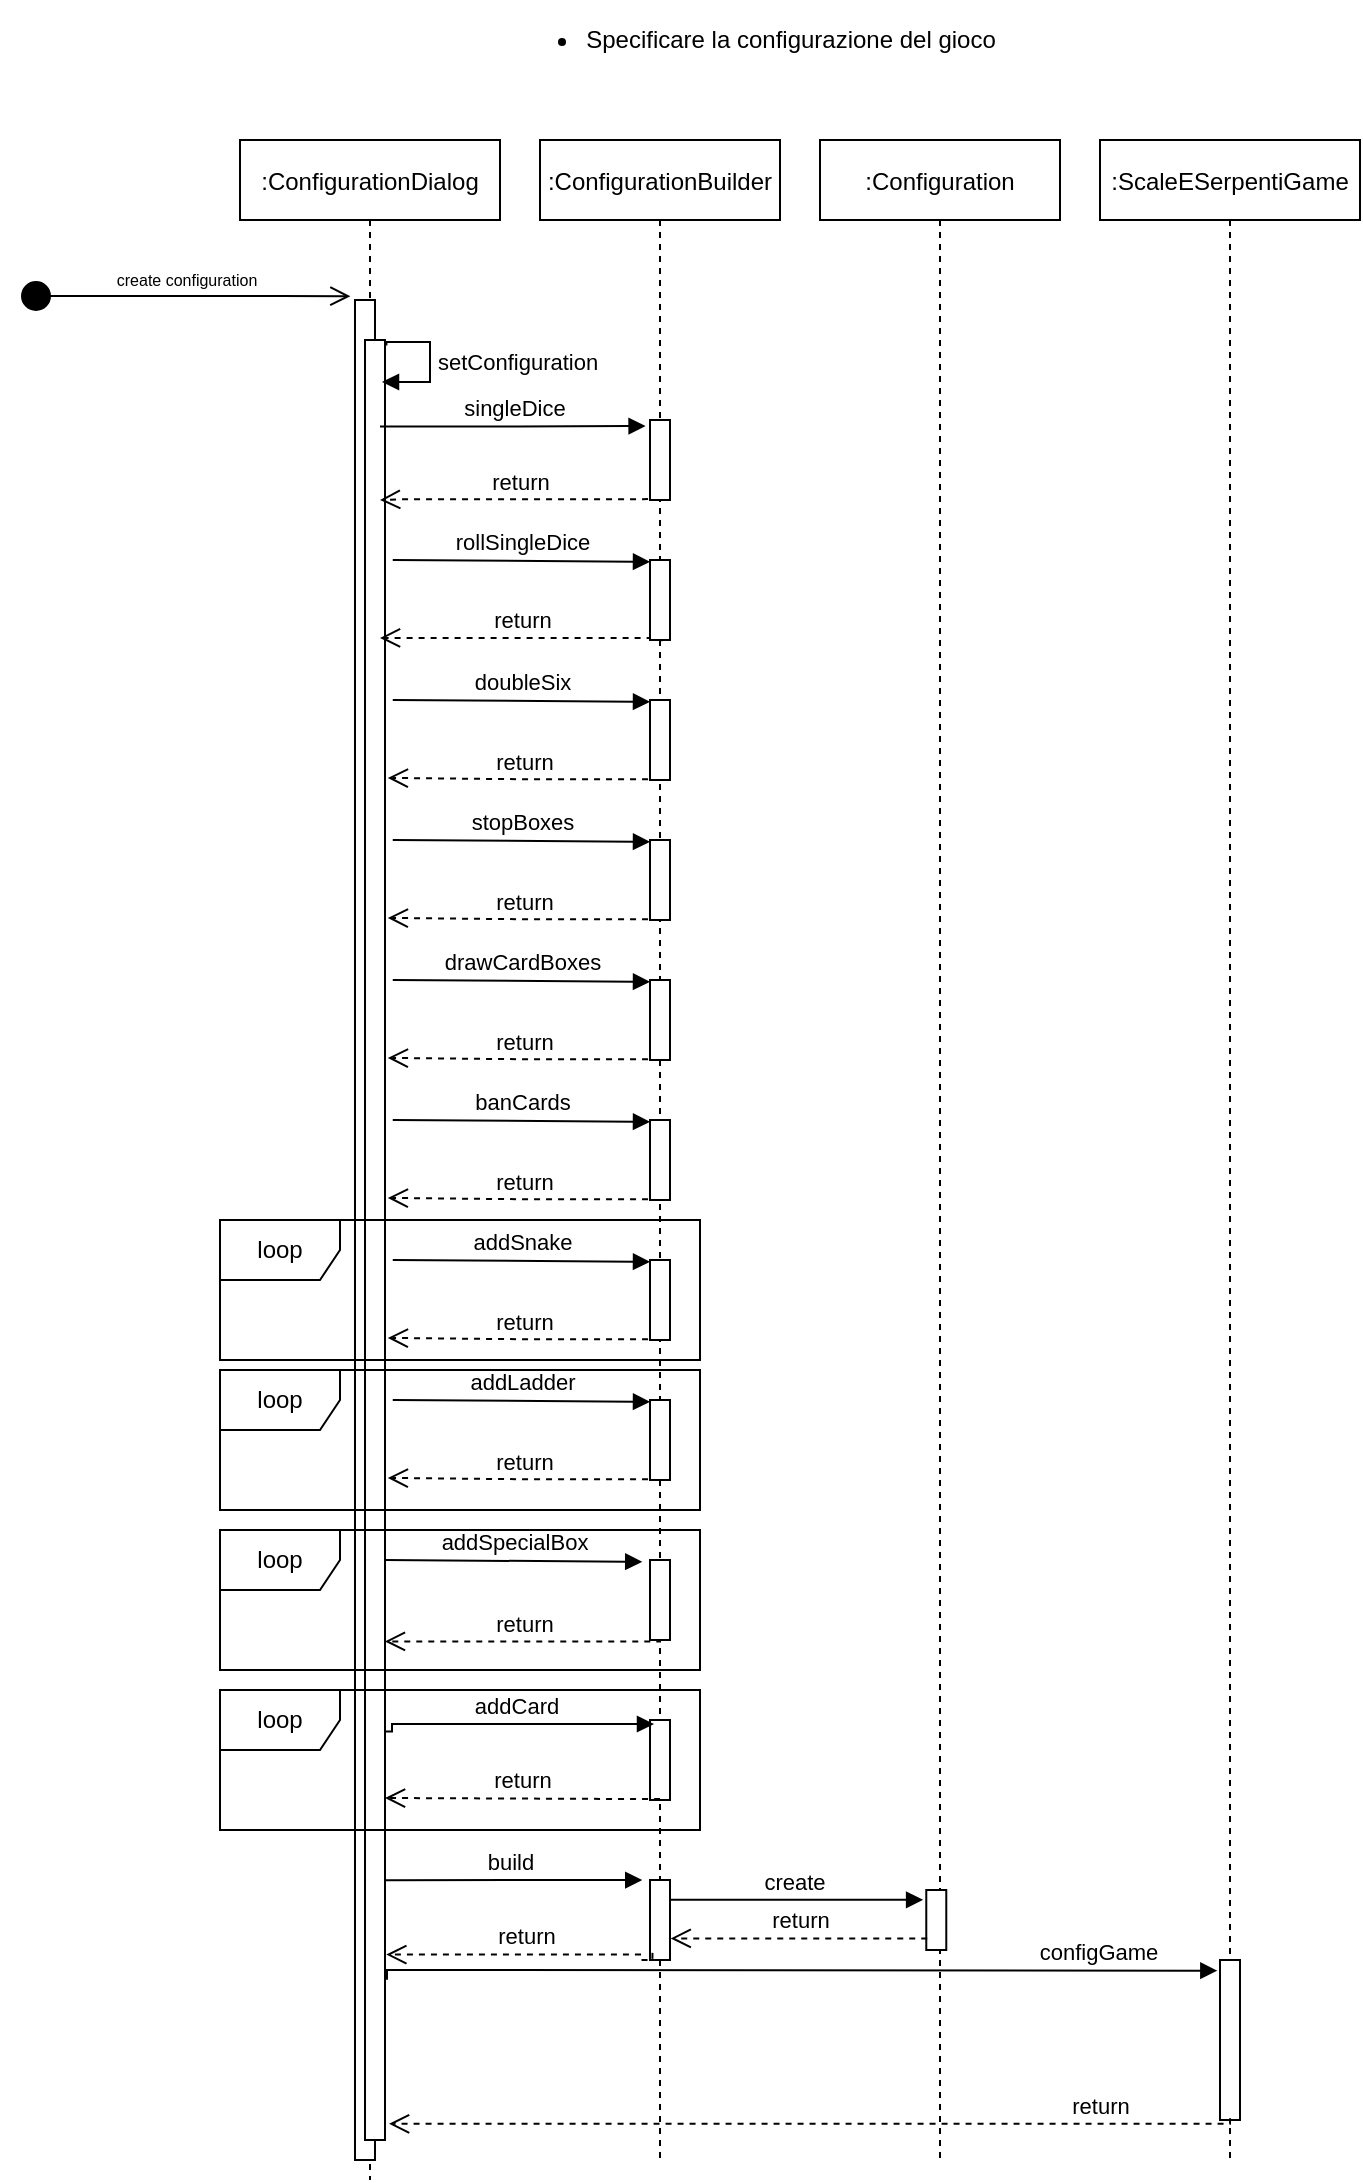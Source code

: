 <mxfile version="15.4.0" type="device" pages="4"><diagram id="kgpKYQtTHZ0yAKxKKP6v" name="configSequenceDiagram"><mxGraphModel dx="981" dy="567" grid="1" gridSize="10" guides="1" tooltips="1" connect="1" arrows="1" fold="1" page="1" pageScale="1" pageWidth="850" pageHeight="1100" math="0" shadow="0"><root><mxCell id="0"/><mxCell id="1" parent="0"/><mxCell id="3nuBFxr9cyL0pnOWT2aG-5" value=":ConfigurationDialog" style="shape=umlLifeline;perimeter=lifelinePerimeter;container=1;collapsible=0;recursiveResize=0;rounded=0;shadow=0;strokeWidth=1;" parent="1" vertex="1"><mxGeometry x="170" y="70" width="130" height="1020" as="geometry"/></mxCell><mxCell id="3nuBFxr9cyL0pnOWT2aG-6" value="" style="points=[];perimeter=orthogonalPerimeter;rounded=0;shadow=0;strokeWidth=1;" parent="3nuBFxr9cyL0pnOWT2aG-5" vertex="1"><mxGeometry x="57.5" y="80" width="10" height="930" as="geometry"/></mxCell><mxCell id="nQAYgubE-WufnOyGGtmP-24" value="" style="html=1;points=[];perimeter=orthogonalPerimeter;" vertex="1" parent="3nuBFxr9cyL0pnOWT2aG-5"><mxGeometry x="62.5" y="100" width="10" height="900" as="geometry"/></mxCell><mxCell id="nQAYgubE-WufnOyGGtmP-25" value="setConfiguration" style="edgeStyle=orthogonalEdgeStyle;html=1;align=left;spacingLeft=2;endArrow=block;rounded=0;exitX=1.072;exitY=0.003;exitDx=0;exitDy=0;exitPerimeter=0;" edge="1" parent="3nuBFxr9cyL0pnOWT2aG-5" source="nQAYgubE-WufnOyGGtmP-24"><mxGeometry relative="1" as="geometry"><mxPoint x="65" y="90" as="sourcePoint"/><Array as="points"><mxPoint x="95" y="101"/><mxPoint x="95" y="121"/><mxPoint x="71" y="121"/></Array><mxPoint x="71" y="121" as="targetPoint"/></mxGeometry></mxCell><mxCell id="nQAYgubE-WufnOyGGtmP-30" value="return" style="html=1;verticalAlign=bottom;endArrow=open;dashed=1;endSize=8;rounded=0;edgeStyle=orthogonalEdgeStyle;entryX=1.141;entryY=0.188;entryDx=0;entryDy=0;entryPerimeter=0;exitX=0.572;exitY=1.015;exitDx=0;exitDy=0;exitPerimeter=0;" edge="1" parent="3nuBFxr9cyL0pnOWT2aG-5" source="nQAYgubE-WufnOyGGtmP-29"><mxGeometry relative="1" as="geometry"><mxPoint x="198.59" y="250.0" as="sourcePoint"/><mxPoint x="70.0" y="248.96" as="targetPoint"/><Array as="points"><mxPoint x="211" y="249"/></Array></mxGeometry></mxCell><mxCell id="nQAYgubE-WufnOyGGtmP-52" value="addSpecialBox" style="html=1;verticalAlign=bottom;endArrow=block;rounded=0;edgeStyle=orthogonalEdgeStyle;entryX=-0.221;entryY=0.075;entryDx=0;entryDy=0;entryPerimeter=0;exitX=1.167;exitY=0.069;exitDx=0;exitDy=0;exitPerimeter=0;" edge="1" parent="3nuBFxr9cyL0pnOWT2aG-5"><mxGeometry width="80" relative="1" as="geometry"><mxPoint x="72.5" y="710" as="sourcePoint"/><mxPoint x="201.12" y="710.91" as="targetPoint"/><Array as="points"><mxPoint x="72.33" y="710.91"/></Array></mxGeometry></mxCell><mxCell id="nQAYgubE-WufnOyGGtmP-76" value="build" style="html=1;verticalAlign=bottom;endArrow=block;rounded=0;edgeStyle=orthogonalEdgeStyle;entryX=-0.221;entryY=0.075;entryDx=0;entryDy=0;entryPerimeter=0;" edge="1" parent="3nuBFxr9cyL0pnOWT2aG-5"><mxGeometry x="-0.02" width="80" relative="1" as="geometry"><mxPoint x="72.5" y="870.09" as="sourcePoint"/><mxPoint x="201.12" y="870.0" as="targetPoint"/><Array as="points"><mxPoint x="72.33" y="870"/></Array><mxPoint as="offset"/></mxGeometry></mxCell><mxCell id="nQAYgubE-WufnOyGGtmP-1" value="&lt;ul&gt;&lt;li&gt;Specificare la configurazione del gioco&lt;/li&gt;&lt;/ul&gt;" style="text;html=1;align=center;verticalAlign=middle;resizable=0;points=[];autosize=1;strokeColor=none;fillColor=none;" vertex="1" parent="1"><mxGeometry x="295" width="260" height="40" as="geometry"/></mxCell><mxCell id="nQAYgubE-WufnOyGGtmP-12" value=":ScaleESerpentiGame" style="shape=umlLifeline;perimeter=lifelinePerimeter;container=1;collapsible=0;recursiveResize=0;rounded=0;shadow=0;strokeWidth=1;" vertex="1" parent="1"><mxGeometry x="600" y="70" width="130" height="1010" as="geometry"/></mxCell><mxCell id="nQAYgubE-WufnOyGGtmP-60" value="" style="html=1;points=[];perimeter=orthogonalPerimeter;" vertex="1" parent="nQAYgubE-WufnOyGGtmP-12"><mxGeometry x="60" y="910" width="10" height="80" as="geometry"/></mxCell><mxCell id="nQAYgubE-WufnOyGGtmP-16" value=":Configuration" style="shape=umlLifeline;perimeter=lifelinePerimeter;container=1;collapsible=0;recursiveResize=0;rounded=0;shadow=0;strokeWidth=1;" vertex="1" parent="1"><mxGeometry x="460" y="70" width="120" height="1010" as="geometry"/></mxCell><mxCell id="nQAYgubE-WufnOyGGtmP-63" value="" style="html=1;points=[];perimeter=orthogonalPerimeter;" vertex="1" parent="nQAYgubE-WufnOyGGtmP-16"><mxGeometry x="53.14" y="875" width="10" height="30" as="geometry"/></mxCell><mxCell id="nQAYgubE-WufnOyGGtmP-28" value="return" style="html=1;verticalAlign=bottom;endArrow=open;dashed=1;endSize=8;rounded=0;edgeStyle=orthogonalEdgeStyle;exitX=0.503;exitY=0.989;exitDx=0;exitDy=0;exitPerimeter=0;" edge="1" parent="1" source="nQAYgubE-WufnOyGGtmP-26"><mxGeometry relative="1" as="geometry"><mxPoint x="380" y="250" as="sourcePoint"/><mxPoint x="240" y="250" as="targetPoint"/><Array as="points"><mxPoint x="254" y="250"/></Array></mxGeometry></mxCell><mxCell id="nQAYgubE-WufnOyGGtmP-2" value=":ConfigurationBuilder" style="shape=umlLifeline;perimeter=lifelinePerimeter;container=1;collapsible=0;recursiveResize=0;rounded=0;shadow=0;strokeWidth=1;" vertex="1" parent="1"><mxGeometry x="320" y="70" width="120" height="1010" as="geometry"/></mxCell><mxCell id="nQAYgubE-WufnOyGGtmP-26" value="" style="html=1;points=[];perimeter=orthogonalPerimeter;" vertex="1" parent="nQAYgubE-WufnOyGGtmP-2"><mxGeometry x="55" y="140" width="10" height="40" as="geometry"/></mxCell><mxCell id="nQAYgubE-WufnOyGGtmP-29" value="" style="html=1;points=[];perimeter=orthogonalPerimeter;" vertex="1" parent="nQAYgubE-WufnOyGGtmP-2"><mxGeometry x="55.0" y="210" width="10" height="40" as="geometry"/></mxCell><mxCell id="nQAYgubE-WufnOyGGtmP-31" value="return" style="html=1;verticalAlign=bottom;endArrow=open;dashed=1;endSize=8;rounded=0;edgeStyle=orthogonalEdgeStyle;entryX=1.141;entryY=0.188;entryDx=0;entryDy=0;entryPerimeter=0;exitX=0.503;exitY=0.989;exitDx=0;exitDy=0;exitPerimeter=0;" edge="1" parent="nQAYgubE-WufnOyGGtmP-2" source="nQAYgubE-WufnOyGGtmP-32"><mxGeometry relative="1" as="geometry"><mxPoint x="50" y="320" as="sourcePoint"/><mxPoint x="-76.09" y="318.96" as="targetPoint"/><Array as="points"><mxPoint x="-11" y="320"/></Array></mxGeometry></mxCell><mxCell id="nQAYgubE-WufnOyGGtmP-32" value="" style="html=1;points=[];perimeter=orthogonalPerimeter;" vertex="1" parent="nQAYgubE-WufnOyGGtmP-2"><mxGeometry x="55" y="280" width="10" height="40" as="geometry"/></mxCell><mxCell id="nQAYgubE-WufnOyGGtmP-33" value="return" style="html=1;verticalAlign=bottom;endArrow=open;dashed=1;endSize=8;rounded=0;edgeStyle=orthogonalEdgeStyle;entryX=1.141;entryY=0.188;entryDx=0;entryDy=0;entryPerimeter=0;exitX=0.503;exitY=0.989;exitDx=0;exitDy=0;exitPerimeter=0;" edge="1" parent="nQAYgubE-WufnOyGGtmP-2" source="nQAYgubE-WufnOyGGtmP-34"><mxGeometry relative="1" as="geometry"><mxPoint x="50" y="390" as="sourcePoint"/><mxPoint x="-76.09" y="388.96" as="targetPoint"/><Array as="points"><mxPoint x="-11" y="390"/></Array></mxGeometry></mxCell><mxCell id="nQAYgubE-WufnOyGGtmP-34" value="" style="html=1;points=[];perimeter=orthogonalPerimeter;" vertex="1" parent="nQAYgubE-WufnOyGGtmP-2"><mxGeometry x="55" y="350" width="10" height="40" as="geometry"/></mxCell><mxCell id="nQAYgubE-WufnOyGGtmP-35" value="return" style="html=1;verticalAlign=bottom;endArrow=open;dashed=1;endSize=8;rounded=0;edgeStyle=orthogonalEdgeStyle;entryX=1.141;entryY=0.188;entryDx=0;entryDy=0;entryPerimeter=0;exitX=0.503;exitY=0.989;exitDx=0;exitDy=0;exitPerimeter=0;" edge="1" parent="nQAYgubE-WufnOyGGtmP-2" source="nQAYgubE-WufnOyGGtmP-36"><mxGeometry relative="1" as="geometry"><mxPoint x="50" y="460" as="sourcePoint"/><mxPoint x="-76.09" y="458.96" as="targetPoint"/><Array as="points"><mxPoint x="-11" y="460"/></Array></mxGeometry></mxCell><mxCell id="nQAYgubE-WufnOyGGtmP-36" value="" style="html=1;points=[];perimeter=orthogonalPerimeter;" vertex="1" parent="nQAYgubE-WufnOyGGtmP-2"><mxGeometry x="55" y="420" width="10" height="40" as="geometry"/></mxCell><mxCell id="nQAYgubE-WufnOyGGtmP-37" value="return" style="html=1;verticalAlign=bottom;endArrow=open;dashed=1;endSize=8;rounded=0;edgeStyle=orthogonalEdgeStyle;entryX=1.141;entryY=0.188;entryDx=0;entryDy=0;entryPerimeter=0;exitX=0.503;exitY=0.989;exitDx=0;exitDy=0;exitPerimeter=0;" edge="1" parent="nQAYgubE-WufnOyGGtmP-2" source="nQAYgubE-WufnOyGGtmP-38"><mxGeometry relative="1" as="geometry"><mxPoint x="50" y="530" as="sourcePoint"/><mxPoint x="-76.09" y="528.96" as="targetPoint"/><Array as="points"><mxPoint x="-11" y="530"/></Array></mxGeometry></mxCell><mxCell id="nQAYgubE-WufnOyGGtmP-38" value="" style="html=1;points=[];perimeter=orthogonalPerimeter;" vertex="1" parent="nQAYgubE-WufnOyGGtmP-2"><mxGeometry x="55" y="490" width="10" height="40" as="geometry"/></mxCell><mxCell id="nQAYgubE-WufnOyGGtmP-39" value="rollSingleDice" style="html=1;verticalAlign=bottom;endArrow=block;rounded=0;edgeStyle=orthogonalEdgeStyle;entryX=-0.221;entryY=0.075;entryDx=0;entryDy=0;entryPerimeter=0;exitX=1.167;exitY=0.069;exitDx=0;exitDy=0;exitPerimeter=0;" edge="1" parent="nQAYgubE-WufnOyGGtmP-2"><mxGeometry width="80" relative="1" as="geometry"><mxPoint x="-73.62" y="210" as="sourcePoint"/><mxPoint x="55.0" y="210.91" as="targetPoint"/><Array as="points"><mxPoint x="-73.79" y="210.91"/></Array></mxGeometry></mxCell><mxCell id="nQAYgubE-WufnOyGGtmP-40" value="doubleSix" style="html=1;verticalAlign=bottom;endArrow=block;rounded=0;edgeStyle=orthogonalEdgeStyle;entryX=-0.221;entryY=0.075;entryDx=0;entryDy=0;entryPerimeter=0;exitX=1.167;exitY=0.069;exitDx=0;exitDy=0;exitPerimeter=0;" edge="1" parent="nQAYgubE-WufnOyGGtmP-2"><mxGeometry width="80" relative="1" as="geometry"><mxPoint x="-73.62" y="280" as="sourcePoint"/><mxPoint x="55.0" y="280.91" as="targetPoint"/><Array as="points"><mxPoint x="-73.79" y="280.91"/></Array></mxGeometry></mxCell><mxCell id="nQAYgubE-WufnOyGGtmP-41" value="stopBoxes" style="html=1;verticalAlign=bottom;endArrow=block;rounded=0;edgeStyle=orthogonalEdgeStyle;entryX=-0.221;entryY=0.075;entryDx=0;entryDy=0;entryPerimeter=0;exitX=1.167;exitY=0.069;exitDx=0;exitDy=0;exitPerimeter=0;" edge="1" parent="nQAYgubE-WufnOyGGtmP-2"><mxGeometry width="80" relative="1" as="geometry"><mxPoint x="-73.62" y="350" as="sourcePoint"/><mxPoint x="55.0" y="350.91" as="targetPoint"/><Array as="points"><mxPoint x="-73.79" y="350.91"/></Array></mxGeometry></mxCell><mxCell id="nQAYgubE-WufnOyGGtmP-42" value="drawCardBoxes" style="html=1;verticalAlign=bottom;endArrow=block;rounded=0;edgeStyle=orthogonalEdgeStyle;entryX=-0.221;entryY=0.075;entryDx=0;entryDy=0;entryPerimeter=0;exitX=1.167;exitY=0.069;exitDx=0;exitDy=0;exitPerimeter=0;" edge="1" parent="nQAYgubE-WufnOyGGtmP-2"><mxGeometry width="80" relative="1" as="geometry"><mxPoint x="-73.62" y="420.0" as="sourcePoint"/><mxPoint x="55" y="420.91" as="targetPoint"/><Array as="points"><mxPoint x="-73.79" y="420.91"/></Array></mxGeometry></mxCell><mxCell id="nQAYgubE-WufnOyGGtmP-43" value="banCards" style="html=1;verticalAlign=bottom;endArrow=block;rounded=0;edgeStyle=orthogonalEdgeStyle;entryX=-0.221;entryY=0.075;entryDx=0;entryDy=0;entryPerimeter=0;exitX=1.167;exitY=0.069;exitDx=0;exitDy=0;exitPerimeter=0;" edge="1" parent="nQAYgubE-WufnOyGGtmP-2"><mxGeometry width="80" relative="1" as="geometry"><mxPoint x="-73.62" y="490" as="sourcePoint"/><mxPoint x="55" y="490.91" as="targetPoint"/><Array as="points"><mxPoint x="-73.79" y="490.91"/></Array></mxGeometry></mxCell><mxCell id="nQAYgubE-WufnOyGGtmP-44" value="return" style="html=1;verticalAlign=bottom;endArrow=open;dashed=1;endSize=8;rounded=0;edgeStyle=orthogonalEdgeStyle;entryX=1.141;entryY=0.188;entryDx=0;entryDy=0;entryPerimeter=0;exitX=0.503;exitY=0.989;exitDx=0;exitDy=0;exitPerimeter=0;" edge="1" parent="nQAYgubE-WufnOyGGtmP-2" source="nQAYgubE-WufnOyGGtmP-45"><mxGeometry relative="1" as="geometry"><mxPoint x="-280" y="530" as="sourcePoint"/><mxPoint x="-76.09" y="598.96" as="targetPoint"/><Array as="points"><mxPoint x="-11" y="600"/></Array></mxGeometry></mxCell><mxCell id="nQAYgubE-WufnOyGGtmP-45" value="" style="html=1;points=[];perimeter=orthogonalPerimeter;" vertex="1" parent="nQAYgubE-WufnOyGGtmP-2"><mxGeometry x="55" y="560" width="10" height="40" as="geometry"/></mxCell><mxCell id="nQAYgubE-WufnOyGGtmP-46" value="addSnake&lt;span style=&quot;color: rgba(0 , 0 , 0 , 0) ; font-family: monospace ; font-size: 0px ; background-color: rgb(248 , 249 , 250)&quot;&gt;%3CmxGraphModel%3E%3Croot%3E%3CmxCell%20id%3D%220%22%2F%3E%3CmxCell%20id%3D%221%22%20parent%3D%220%22%2F%3E%3CmxCell%20id%3D%222%22%20value%3D%22return%22%20style%3D%22html%3D1%3BverticalAlign%3Dbottom%3BendArrow%3Dopen%3Bdashed%3D1%3BendSize%3D8%3Brounded%3D0%3BedgeStyle%3DorthogonalEdgeStyle%3BentryX%3D1.141%3BentryY%3D0.188%3BentryDx%3D0%3BentryDy%3D0%3BentryPerimeter%3D0%3BexitX%3D0.503%3BexitY%3D0.989%3BexitDx%3D0%3BexitDy%3D0%3BexitPerimeter%3D0%3B%22%20edge%3D%221%22%20source%3D%223%22%20parent%3D%221%22%3E%3CmxGeometry%20relative%3D%221%22%20as%3D%22geometry%22%3E%3CmxPoint%20x%3D%2250%22%20y%3D%22530%22%20as%3D%22sourcePoint%22%2F%3E%3CmxPoint%20x%3D%22253.91%22%20y%3D%22598.96%22%20as%3D%22targetPoint%22%2F%3E%3CArray%20as%3D%22points%22%3E%3CmxPoint%20x%3D%22319%22%20y%3D%22600%22%2F%3E%3C%2FArray%3E%3C%2FmxGeometry%3E%3C%2FmxCell%3E%3CmxCell%20id%3D%223%22%20value%3D%22%22%20style%3D%22html%3D1%3Bpoints%3D%5B%5D%3Bperimeter%3DorthogonalPerimeter%3B%22%20vertex%3D%221%22%20parent%3D%221%22%3E%3CmxGeometry%20x%3D%22385%22%20y%3D%22560%22%20width%3D%2210%22%20height%3D%2240%22%20as%3D%22geometry%22%2F%3E%3C%2FmxCell%3E%3CmxCell%20id%3D%224%22%20value%3D%22banCards%22%20style%3D%22html%3D1%3BverticalAlign%3Dbottom%3BendArrow%3Dblock%3Brounded%3D0%3BedgeStyle%3DorthogonalEdgeStyle%3BentryX%3D-0.221%3BentryY%3D0.075%3BentryDx%3D0%3BentryDy%3D0%3BentryPerimeter%3D0%3BexitX%3D1.167%3BexitY%3D0.069%3BexitDx%3D0%3BexitDy%3D0%3BexitPerimeter%3D0%3B%22%20edge%3D%221%22%20parent%3D%221%22%3E%3CmxGeometry%20width%3D%2280%22%20relative%3D%221%22%20as%3D%22geometry%22%3E%3CmxPoint%20x%3D%22256.38%22%20y%3D%22560%22%20as%3D%22sourcePoint%22%2F%3E%3CmxPoint%20x%3D%22385%22%20y%3D%22560.91%22%20as%3D%22targetPoint%22%2F%3E%3CArray%20as%3D%22points%22%3E%3CmxPoint%20x%3D%22256.21%22%20y%3D%22560.91%22%2F%3E%3C%2FArray%3E%3C%2FmxGeometry%3E%3C%2FmxCell%3E%3C%2Froot%3E%3C%2FmxGraphModel%3E&lt;/span&gt;" style="html=1;verticalAlign=bottom;endArrow=block;rounded=0;edgeStyle=orthogonalEdgeStyle;entryX=-0.221;entryY=0.075;entryDx=0;entryDy=0;entryPerimeter=0;exitX=1.167;exitY=0.069;exitDx=0;exitDy=0;exitPerimeter=0;" edge="1" parent="nQAYgubE-WufnOyGGtmP-2"><mxGeometry width="80" relative="1" as="geometry"><mxPoint x="-73.62" y="560" as="sourcePoint"/><mxPoint x="55" y="560.91" as="targetPoint"/><Array as="points"><mxPoint x="-73.79" y="560.91"/></Array></mxGeometry></mxCell><mxCell id="nQAYgubE-WufnOyGGtmP-47" value="return" style="html=1;verticalAlign=bottom;endArrow=open;dashed=1;endSize=8;rounded=0;edgeStyle=orthogonalEdgeStyle;entryX=1.141;entryY=0.188;entryDx=0;entryDy=0;entryPerimeter=0;exitX=0.503;exitY=0.989;exitDx=0;exitDy=0;exitPerimeter=0;" edge="1" parent="nQAYgubE-WufnOyGGtmP-2" source="nQAYgubE-WufnOyGGtmP-48"><mxGeometry relative="1" as="geometry"><mxPoint x="-280" y="600" as="sourcePoint"/><mxPoint x="-76.09" y="668.96" as="targetPoint"/><Array as="points"><mxPoint x="-11" y="670"/></Array></mxGeometry></mxCell><mxCell id="nQAYgubE-WufnOyGGtmP-48" value="" style="html=1;points=[];perimeter=orthogonalPerimeter;" vertex="1" parent="nQAYgubE-WufnOyGGtmP-2"><mxGeometry x="55" y="630" width="10" height="40" as="geometry"/></mxCell><mxCell id="nQAYgubE-WufnOyGGtmP-49" value="addLadder" style="html=1;verticalAlign=bottom;endArrow=block;rounded=0;edgeStyle=orthogonalEdgeStyle;entryX=-0.221;entryY=0.075;entryDx=0;entryDy=0;entryPerimeter=0;exitX=1.167;exitY=0.069;exitDx=0;exitDy=0;exitPerimeter=0;" edge="1" parent="nQAYgubE-WufnOyGGtmP-2"><mxGeometry width="80" relative="1" as="geometry"><mxPoint x="-73.62" y="630" as="sourcePoint"/><mxPoint x="55" y="630.91" as="targetPoint"/><Array as="points"><mxPoint x="-73.79" y="630.91"/></Array></mxGeometry></mxCell><mxCell id="nQAYgubE-WufnOyGGtmP-51" value="" style="html=1;points=[];perimeter=orthogonalPerimeter;" vertex="1" parent="nQAYgubE-WufnOyGGtmP-2"><mxGeometry x="55" y="710" width="10" height="40" as="geometry"/></mxCell><mxCell id="nQAYgubE-WufnOyGGtmP-54" value="" style="html=1;points=[];perimeter=orthogonalPerimeter;" vertex="1" parent="nQAYgubE-WufnOyGGtmP-2"><mxGeometry x="55" y="790" width="10" height="40" as="geometry"/></mxCell><mxCell id="nQAYgubE-WufnOyGGtmP-70" value="loop" style="shape=umlFrame;whiteSpace=wrap;html=1;" vertex="1" parent="nQAYgubE-WufnOyGGtmP-2"><mxGeometry x="-160" y="615" width="240" height="70" as="geometry"/></mxCell><mxCell id="nQAYgubE-WufnOyGGtmP-79" value="loop" style="shape=umlFrame;whiteSpace=wrap;html=1;" vertex="1" parent="nQAYgubE-WufnOyGGtmP-2"><mxGeometry x="-160" y="695" width="240" height="70" as="geometry"/></mxCell><mxCell id="nQAYgubE-WufnOyGGtmP-81" value="loop" style="shape=umlFrame;whiteSpace=wrap;html=1;" vertex="1" parent="nQAYgubE-WufnOyGGtmP-2"><mxGeometry x="-160" y="775" width="240" height="70" as="geometry"/></mxCell><mxCell id="nQAYgubE-WufnOyGGtmP-78" value="" style="html=1;points=[];perimeter=orthogonalPerimeter;" vertex="1" parent="nQAYgubE-WufnOyGGtmP-2"><mxGeometry x="55" y="870" width="10" height="40" as="geometry"/></mxCell><mxCell id="nQAYgubE-WufnOyGGtmP-27" value="singleDice" style="html=1;verticalAlign=bottom;endArrow=block;rounded=0;edgeStyle=orthogonalEdgeStyle;entryX=-0.221;entryY=0.075;entryDx=0;entryDy=0;entryPerimeter=0;exitX=0.75;exitY=0.048;exitDx=0;exitDy=0;exitPerimeter=0;" edge="1" parent="1" source="nQAYgubE-WufnOyGGtmP-24" target="nQAYgubE-WufnOyGGtmP-26"><mxGeometry width="80" relative="1" as="geometry"><mxPoint x="254" y="213" as="sourcePoint"/><mxPoint x="380" y="209" as="targetPoint"/><Array as="points"/></mxGeometry></mxCell><mxCell id="nQAYgubE-WufnOyGGtmP-59" value="return" style="html=1;verticalAlign=bottom;endArrow=open;dashed=1;endSize=8;rounded=0;edgeStyle=orthogonalEdgeStyle;exitX=0.503;exitY=0.989;exitDx=0;exitDy=0;exitPerimeter=0;entryX=1.202;entryY=0.991;entryDx=0;entryDy=0;entryPerimeter=0;" edge="1" parent="1" source="nQAYgubE-WufnOyGGtmP-60" target="nQAYgubE-WufnOyGGtmP-24"><mxGeometry x="-0.68" relative="1" as="geometry"><mxPoint x="181.09" y="950" as="sourcePoint"/><mxPoint x="245" y="1055" as="targetPoint"/><Array as="points"><mxPoint x="665" y="1062"/></Array><mxPoint as="offset"/></mxGeometry></mxCell><mxCell id="nQAYgubE-WufnOyGGtmP-62" value="return" style="html=1;verticalAlign=bottom;endArrow=open;dashed=1;endSize=8;rounded=0;edgeStyle=orthogonalEdgeStyle;entryX=1.159;entryY=0.73;entryDx=0;entryDy=0;entryPerimeter=0;exitX=-0.014;exitY=0.807;exitDx=0;exitDy=0;exitPerimeter=0;" edge="1" parent="1"><mxGeometry relative="1" as="geometry"><mxPoint x="513.62" y="969.21" as="sourcePoint"/><mxPoint x="385.35" y="969.2" as="targetPoint"/><Array as="points"/></mxGeometry></mxCell><mxCell id="nQAYgubE-WufnOyGGtmP-64" value="create" style="html=1;verticalAlign=bottom;endArrow=block;rounded=0;edgeStyle=orthogonalEdgeStyle;exitX=1.124;exitY=0.178;exitDx=0;exitDy=0;exitPerimeter=0;entryX=-0.221;entryY=0.163;entryDx=0;entryDy=0;entryPerimeter=0;" edge="1" parent="1"><mxGeometry width="80" relative="1" as="geometry"><mxPoint x="385" y="947.12" as="sourcePoint"/><mxPoint x="511.55" y="949.89" as="targetPoint"/><Array as="points"><mxPoint x="384.76" y="950"/></Array></mxGeometry></mxCell><mxCell id="nQAYgubE-WufnOyGGtmP-61" value="configGame" style="html=1;verticalAlign=bottom;endArrow=block;rounded=0;edgeStyle=orthogonalEdgeStyle;entryX=-0.134;entryY=0.067;entryDx=0;entryDy=0;entryPerimeter=0;exitX=1.098;exitY=0.911;exitDx=0;exitDy=0;exitPerimeter=0;" edge="1" parent="1" source="nQAYgubE-WufnOyGGtmP-24" target="nQAYgubE-WufnOyGGtmP-60"><mxGeometry x="0.713" width="80" relative="1" as="geometry"><mxPoint x="387.47" y="980" as="sourcePoint"/><mxPoint x="516.09" y="980.91" as="targetPoint"/><Array as="points"><mxPoint x="253" y="985"/><mxPoint x="461" y="985"/></Array><mxPoint as="offset"/></mxGeometry></mxCell><mxCell id="nQAYgubE-WufnOyGGtmP-69" value="loop" style="shape=umlFrame;whiteSpace=wrap;html=1;" vertex="1" parent="1"><mxGeometry x="160" y="610" width="240" height="70" as="geometry"/></mxCell><mxCell id="nQAYgubE-WufnOyGGtmP-77" value="return" style="html=1;verticalAlign=bottom;endArrow=open;dashed=1;endSize=8;rounded=0;edgeStyle=orthogonalEdgeStyle;entryX=1.064;entryY=0.897;entryDx=0;entryDy=0;entryPerimeter=0;exitX=0.124;exitY=0.911;exitDx=0;exitDy=0;exitPerimeter=0;" edge="1" source="nQAYgubE-WufnOyGGtmP-78" parent="1" target="nQAYgubE-WufnOyGGtmP-24"><mxGeometry relative="1" as="geometry"><mxPoint x="370" y="977" as="sourcePoint"/><mxPoint x="245" y="969" as="targetPoint"/><Array as="points"><mxPoint x="376" y="980"/><mxPoint x="370" y="980"/><mxPoint x="370" y="977"/></Array></mxGeometry></mxCell><mxCell id="nQAYgubE-WufnOyGGtmP-53" value="return" style="html=1;verticalAlign=bottom;endArrow=open;dashed=1;endSize=8;rounded=0;edgeStyle=orthogonalEdgeStyle;entryX=0.995;entryY=0.81;entryDx=0;entryDy=0;entryPerimeter=0;exitX=0.503;exitY=0.989;exitDx=0;exitDy=0;exitPerimeter=0;" edge="1" parent="1" source="nQAYgubE-WufnOyGGtmP-54" target="nQAYgubE-WufnOyGGtmP-24"><mxGeometry relative="1" as="geometry"><mxPoint x="40" y="810" as="sourcePoint"/><mxPoint x="243.91" y="878.96" as="targetPoint"/><Array as="points"><mxPoint x="243" y="900"/></Array></mxGeometry></mxCell><mxCell id="nQAYgubE-WufnOyGGtmP-55" value="addCard" style="html=1;verticalAlign=bottom;endArrow=block;rounded=0;edgeStyle=orthogonalEdgeStyle;exitX=0.995;exitY=0.773;exitDx=0;exitDy=0;exitPerimeter=0;" edge="1" parent="1" source="nQAYgubE-WufnOyGGtmP-24"><mxGeometry width="80" relative="1" as="geometry"><mxPoint x="246.38" y="840" as="sourcePoint"/><mxPoint x="377" y="862" as="targetPoint"/><Array as="points"><mxPoint x="246" y="866"/><mxPoint x="246" y="862"/><mxPoint x="377" y="862"/></Array></mxGeometry></mxCell><mxCell id="nQAYgubE-WufnOyGGtmP-50" value="return" style="html=1;verticalAlign=bottom;endArrow=open;dashed=1;endSize=8;rounded=0;edgeStyle=orthogonalEdgeStyle;entryX=0.995;entryY=0.723;entryDx=0;entryDy=0;entryPerimeter=0;exitX=0.503;exitY=0.989;exitDx=0;exitDy=0;exitPerimeter=0;" edge="1" parent="1" source="nQAYgubE-WufnOyGGtmP-51" target="nQAYgubE-WufnOyGGtmP-24"><mxGeometry relative="1" as="geometry"><mxPoint x="40" y="740" as="sourcePoint"/><mxPoint x="243.91" y="808.96" as="targetPoint"/><Array as="points"><mxPoint x="380" y="821"/></Array></mxGeometry></mxCell><mxCell id="K8nrpl1FmjKMbRtF8WYs-1" value="create configuration" style="html=1;verticalAlign=bottom;startArrow=circle;startFill=1;endArrow=open;startSize=6;endSize=8;rounded=0;fontSize=8;edgeStyle=orthogonalEdgeStyle;entryX=-0.229;entryY=-0.002;entryDx=0;entryDy=0;entryPerimeter=0;" edge="1" parent="1" target="3nuBFxr9cyL0pnOWT2aG-6"><mxGeometry width="80" relative="1" as="geometry"><mxPoint x="60" y="148" as="sourcePoint"/><mxPoint x="220" y="150" as="targetPoint"/><Array as="points"><mxPoint x="190" y="148"/><mxPoint x="190" y="148"/></Array></mxGeometry></mxCell></root></mxGraphModel></diagram><diagram id="BKwTxgWEh76H8eB58iCI" name="saveSequenceDiagram"><mxGraphModel dx="981" dy="567" grid="1" gridSize="10" guides="1" tooltips="1" connect="1" arrows="1" fold="1" page="1" pageScale="1" pageWidth="827" pageHeight="1169" math="0" shadow="0"><root><mxCell id="yabgeIwEtLln1JE9Y_Wj-0"/><mxCell id="yabgeIwEtLln1JE9Y_Wj-1" parent="yabgeIwEtLln1JE9Y_Wj-0"/><mxCell id="qRjbEq9wxINzr4Yp7sSm-0" value="&lt;ul&gt;&lt;li&gt;Salvare una configurazione&lt;/li&gt;&lt;/ul&gt;" style="text;html=1;align=center;verticalAlign=middle;resizable=0;points=[];autosize=1;strokeColor=none;fillColor=none;" vertex="1" parent="yabgeIwEtLln1JE9Y_Wj-1"><mxGeometry x="325" width="200" height="40" as="geometry"/></mxCell><mxCell id="329hrJRA5Kq86fSmKLcW-0" value=":ScaleESerpentiApplication" style="shape=umlLifeline;perimeter=lifelinePerimeter;container=1;collapsible=0;recursiveResize=0;rounded=0;shadow=0;strokeWidth=1;" vertex="1" parent="yabgeIwEtLln1JE9Y_Wj-1"><mxGeometry x="80" y="50" width="150" height="300" as="geometry"/></mxCell><mxCell id="329hrJRA5Kq86fSmKLcW-1" value="" style="points=[];perimeter=orthogonalPerimeter;rounded=0;shadow=0;strokeWidth=1;" vertex="1" parent="329hrJRA5Kq86fSmKLcW-0"><mxGeometry x="70" y="60" width="10" height="40" as="geometry"/></mxCell><mxCell id="329hrJRA5Kq86fSmKLcW-2" value="" style="verticalAlign=bottom;startArrow=oval;endArrow=block;startSize=8;shadow=0;strokeWidth=1;" edge="1" parent="329hrJRA5Kq86fSmKLcW-0" target="329hrJRA5Kq86fSmKLcW-1"><mxGeometry relative="1" as="geometry"><mxPoint y="60" as="sourcePoint"/></mxGeometry></mxCell><mxCell id="BduDenQkwYtud37NKNhI-11" value="handle" style="html=1;verticalAlign=bottom;endArrow=block;rounded=0;edgeStyle=orthogonalEdgeStyle;entryX=0.055;entryY=0.012;entryDx=0;entryDy=0;entryPerimeter=0;" edge="1" parent="329hrJRA5Kq86fSmKLcW-0" target="BduDenQkwYtud37NKNhI-3"><mxGeometry width="80" relative="1" as="geometry"><mxPoint x="80" y="70" as="sourcePoint"/><mxPoint x="160" y="70" as="targetPoint"/><Array as="points"><mxPoint x="80" y="73"/><mxPoint x="173" y="73"/></Array></mxGeometry></mxCell><mxCell id="329hrJRA5Kq86fSmKLcW-3" value="save" style="text;html=1;align=center;verticalAlign=middle;resizable=0;points=[];autosize=1;strokeColor=none;fillColor=none;" vertex="1" parent="yabgeIwEtLln1JE9Y_Wj-1"><mxGeometry x="90" y="90" width="40" height="20" as="geometry"/></mxCell><mxCell id="XJL5bE_rP9kOsvjYXhCj-0" value=":GameCommandHandler" style="shape=umlLifeline;perimeter=lifelinePerimeter;whiteSpace=wrap;html=1;container=1;collapsible=0;recursiveResize=0;outlineConnect=0;" vertex="1" parent="yabgeIwEtLln1JE9Y_Wj-1"><mxGeometry x="280" y="50" width="140" height="300" as="geometry"/></mxCell><mxCell id="BduDenQkwYtud37NKNhI-3" value="" style="html=1;points=[];perimeter=orthogonalPerimeter;" vertex="1" parent="XJL5bE_rP9kOsvjYXhCj-0"><mxGeometry x="65" y="70" width="10" height="220" as="geometry"/></mxCell><mxCell id="BduDenQkwYtud37NKNhI-4" value="execute" style="html=1;verticalAlign=bottom;endArrow=block;rounded=0;edgeStyle=orthogonalEdgeStyle;" edge="1" parent="XJL5bE_rP9kOsvjYXhCj-0"><mxGeometry x="-0.067" relative="1" as="geometry"><mxPoint x="78" y="90" as="sourcePoint"/><mxPoint x="230" y="90" as="targetPoint"/><Array as="points"><mxPoint x="78" y="90"/></Array><mxPoint as="offset"/></mxGeometry></mxCell><mxCell id="XJL5bE_rP9kOsvjYXhCj-1" value=":SaveCommand" style="shape=umlLifeline;perimeter=lifelinePerimeter;whiteSpace=wrap;html=1;container=1;collapsible=0;recursiveResize=0;outlineConnect=0;" vertex="1" parent="yabgeIwEtLln1JE9Y_Wj-1"><mxGeometry x="470" y="50" width="100" height="300" as="geometry"/></mxCell><mxCell id="BduDenQkwYtud37NKNhI-6" value="" style="html=1;points=[];perimeter=orthogonalPerimeter;" vertex="1" parent="XJL5bE_rP9kOsvjYXhCj-1"><mxGeometry x="45" y="90" width="10" height="170" as="geometry"/></mxCell><mxCell id="BduDenQkwYtud37NKNhI-9" value="save" style="html=1;verticalAlign=bottom;endArrow=block;rounded=0;edgeStyle=orthogonalEdgeStyle;entryX=-0.1;entryY=0.016;entryDx=0;entryDy=0;entryPerimeter=0;" edge="1" parent="XJL5bE_rP9kOsvjYXhCj-1" target="BduDenQkwYtud37NKNhI-8"><mxGeometry width="80" relative="1" as="geometry"><mxPoint x="60" y="131" as="sourcePoint"/><mxPoint x="140" y="130" as="targetPoint"/><Array as="points"><mxPoint x="60" y="131"/></Array></mxGeometry></mxCell><mxCell id="BduDenQkwYtud37NKNhI-10" value="return" style="html=1;verticalAlign=bottom;endArrow=open;dashed=1;endSize=8;rounded=0;edgeStyle=orthogonalEdgeStyle;exitX=-0.307;exitY=0.99;exitDx=0;exitDy=0;exitPerimeter=0;" edge="1" parent="XJL5bE_rP9kOsvjYXhCj-1" source="BduDenQkwYtud37NKNhI-8"><mxGeometry relative="1" as="geometry"><mxPoint x="140" y="210" as="sourcePoint"/><mxPoint x="60" y="210" as="targetPoint"/><Array as="points"><mxPoint x="130" y="209"/></Array></mxGeometry></mxCell><mxCell id="BduDenQkwYtud37NKNhI-0" value=":ScaleESerpentiGame" style="shape=umlLifeline;perimeter=lifelinePerimeter;container=1;collapsible=0;recursiveResize=0;rounded=0;shadow=0;strokeWidth=1;" vertex="1" parent="yabgeIwEtLln1JE9Y_Wj-1"><mxGeometry x="610" y="50" width="130" height="300" as="geometry"/></mxCell><mxCell id="BduDenQkwYtud37NKNhI-8" value="" style="html=1;points=[];perimeter=orthogonalPerimeter;" vertex="1" parent="BduDenQkwYtud37NKNhI-0"><mxGeometry x="60" y="130" width="10" height="80" as="geometry"/></mxCell><mxCell id="BduDenQkwYtud37NKNhI-5" value="return" style="html=1;verticalAlign=bottom;endArrow=open;dashed=1;endSize=8;rounded=0;edgeStyle=orthogonalEdgeStyle;exitX=0.021;exitY=0.993;exitDx=0;exitDy=0;exitPerimeter=0;entryX=1.124;entryY=0.874;entryDx=0;entryDy=0;entryPerimeter=0;" edge="1" source="BduDenQkwYtud37NKNhI-6" parent="yabgeIwEtLln1JE9Y_Wj-1" target="BduDenQkwYtud37NKNhI-3"><mxGeometry relative="1" as="geometry"><mxPoint x="355" y="331" as="targetPoint"/><mxPoint x="380" y="367" as="sourcePoint"/><Array as="points"><mxPoint x="515" y="312"/></Array></mxGeometry></mxCell><mxCell id="BduDenQkwYtud37NKNhI-12" value=":ScaleESerpentiApplication" style="shape=umlLifeline;perimeter=lifelinePerimeter;container=1;collapsible=0;recursiveResize=0;rounded=0;shadow=0;strokeWidth=1;" vertex="1" parent="yabgeIwEtLln1JE9Y_Wj-1"><mxGeometry x="80" y="420" width="150" height="300" as="geometry"/></mxCell><mxCell id="BduDenQkwYtud37NKNhI-13" value="" style="points=[];perimeter=orthogonalPerimeter;rounded=0;shadow=0;strokeWidth=1;" vertex="1" parent="BduDenQkwYtud37NKNhI-12"><mxGeometry x="70" y="60" width="10" height="40" as="geometry"/></mxCell><mxCell id="BduDenQkwYtud37NKNhI-14" value="" style="verticalAlign=bottom;startArrow=oval;endArrow=block;startSize=8;shadow=0;strokeWidth=1;" edge="1" parent="BduDenQkwYtud37NKNhI-12" target="BduDenQkwYtud37NKNhI-13"><mxGeometry relative="1" as="geometry"><mxPoint y="60" as="sourcePoint"/></mxGeometry></mxCell><mxCell id="BduDenQkwYtud37NKNhI-15" value="handle" style="html=1;verticalAlign=bottom;endArrow=block;rounded=0;edgeStyle=orthogonalEdgeStyle;entryX=0.055;entryY=0.012;entryDx=0;entryDy=0;entryPerimeter=0;" edge="1" parent="BduDenQkwYtud37NKNhI-12" target="BduDenQkwYtud37NKNhI-18"><mxGeometry width="80" relative="1" as="geometry"><mxPoint x="80" y="70" as="sourcePoint"/><mxPoint x="160" y="70" as="targetPoint"/><Array as="points"><mxPoint x="80" y="73"/><mxPoint x="173" y="73"/></Array></mxGeometry></mxCell><mxCell id="BduDenQkwYtud37NKNhI-16" value="load" style="text;html=1;align=center;verticalAlign=middle;resizable=0;points=[];autosize=1;strokeColor=none;fillColor=none;" vertex="1" parent="yabgeIwEtLln1JE9Y_Wj-1"><mxGeometry x="90" y="460" width="40" height="20" as="geometry"/></mxCell><mxCell id="BduDenQkwYtud37NKNhI-17" value=":GameCommandHandler" style="shape=umlLifeline;perimeter=lifelinePerimeter;whiteSpace=wrap;html=1;container=1;collapsible=0;recursiveResize=0;outlineConnect=0;" vertex="1" parent="yabgeIwEtLln1JE9Y_Wj-1"><mxGeometry x="280" y="420" width="140" height="300" as="geometry"/></mxCell><mxCell id="BduDenQkwYtud37NKNhI-18" value="" style="html=1;points=[];perimeter=orthogonalPerimeter;" vertex="1" parent="BduDenQkwYtud37NKNhI-17"><mxGeometry x="65" y="70" width="10" height="220" as="geometry"/></mxCell><mxCell id="BduDenQkwYtud37NKNhI-19" value="execute" style="html=1;verticalAlign=bottom;endArrow=block;rounded=0;edgeStyle=orthogonalEdgeStyle;" edge="1" parent="BduDenQkwYtud37NKNhI-17"><mxGeometry x="-0.067" relative="1" as="geometry"><mxPoint x="78" y="90" as="sourcePoint"/><mxPoint x="230" y="90" as="targetPoint"/><Array as="points"><mxPoint x="78" y="90"/></Array><mxPoint as="offset"/></mxGeometry></mxCell><mxCell id="BduDenQkwYtud37NKNhI-20" value=":LoadCommand" style="shape=umlLifeline;perimeter=lifelinePerimeter;whiteSpace=wrap;html=1;container=1;collapsible=0;recursiveResize=0;outlineConnect=0;" vertex="1" parent="yabgeIwEtLln1JE9Y_Wj-1"><mxGeometry x="470" y="420" width="100" height="300" as="geometry"/></mxCell><mxCell id="BduDenQkwYtud37NKNhI-21" value="" style="html=1;points=[];perimeter=orthogonalPerimeter;" vertex="1" parent="BduDenQkwYtud37NKNhI-20"><mxGeometry x="45" y="90" width="10" height="180" as="geometry"/></mxCell><mxCell id="BduDenQkwYtud37NKNhI-22" value="load" style="html=1;verticalAlign=bottom;endArrow=block;rounded=0;edgeStyle=orthogonalEdgeStyle;entryX=-0.1;entryY=0.016;entryDx=0;entryDy=0;entryPerimeter=0;" edge="1" parent="BduDenQkwYtud37NKNhI-20" target="BduDenQkwYtud37NKNhI-25"><mxGeometry width="80" relative="1" as="geometry"><mxPoint x="60" y="131" as="sourcePoint"/><mxPoint x="140" y="130" as="targetPoint"/><Array as="points"><mxPoint x="60" y="131"/></Array></mxGeometry></mxCell><mxCell id="BduDenQkwYtud37NKNhI-23" value="return" style="html=1;verticalAlign=bottom;endArrow=open;dashed=1;endSize=8;rounded=0;edgeStyle=orthogonalEdgeStyle;exitX=-0.307;exitY=0.99;exitDx=0;exitDy=0;exitPerimeter=0;" edge="1" parent="BduDenQkwYtud37NKNhI-20" source="BduDenQkwYtud37NKNhI-25"><mxGeometry relative="1" as="geometry"><mxPoint x="140" y="210" as="sourcePoint"/><mxPoint x="60" y="210" as="targetPoint"/><Array as="points"><mxPoint x="130" y="209"/></Array></mxGeometry></mxCell><mxCell id="BduDenQkwYtud37NKNhI-24" value=":ScaleESerpentiGame" style="shape=umlLifeline;perimeter=lifelinePerimeter;container=1;collapsible=0;recursiveResize=0;rounded=0;shadow=0;strokeWidth=1;" vertex="1" parent="yabgeIwEtLln1JE9Y_Wj-1"><mxGeometry x="610" y="420" width="130" height="300" as="geometry"/></mxCell><mxCell id="BduDenQkwYtud37NKNhI-25" value="" style="html=1;points=[];perimeter=orthogonalPerimeter;" vertex="1" parent="BduDenQkwYtud37NKNhI-24"><mxGeometry x="60" y="130" width="10" height="80" as="geometry"/></mxCell><mxCell id="BduDenQkwYtud37NKNhI-26" value="&lt;ul&gt;&lt;li&gt;Caricare una configurazione&lt;/li&gt;&lt;/ul&gt;" style="text;html=1;align=center;verticalAlign=middle;resizable=0;points=[];autosize=1;strokeColor=none;fillColor=none;" vertex="1" parent="yabgeIwEtLln1JE9Y_Wj-1"><mxGeometry x="320" y="370" width="210" height="40" as="geometry"/></mxCell><mxCell id="BduDenQkwYtud37NKNhI-27" value="return" style="html=1;verticalAlign=bottom;endArrow=open;dashed=1;endSize=8;rounded=0;edgeStyle=orthogonalEdgeStyle;entryX=1.124;entryY=0.874;entryDx=0;entryDy=0;entryPerimeter=0;" edge="1" parent="yabgeIwEtLln1JE9Y_Wj-1"><mxGeometry relative="1" as="geometry"><mxPoint x="360" y="683.47" as="targetPoint"/><mxPoint x="510" y="683" as="sourcePoint"/><Array as="points"><mxPoint x="510" y="680"/><mxPoint x="510" y="683"/></Array></mxGeometry></mxCell></root></mxGraphModel></diagram><diagram id="qfawMKTFXymyKYAzFuuB" name="simulazioneGiocoSequenceDiagram"><mxGraphModel dx="981" dy="567" grid="1" gridSize="10" guides="1" tooltips="1" connect="1" arrows="1" fold="1" page="1" pageScale="1" pageWidth="827" pageHeight="1169" math="0" shadow="0"><root><mxCell id="ZT8AZyDtYrHuPZNtLkR6-0"/><mxCell id="ZT8AZyDtYrHuPZNtLkR6-1" parent="ZT8AZyDtYrHuPZNtLkR6-0"/><mxCell id="thpD2d_KBa1RiSM3httg-0" value=":ScaleESerpentiGame" style="shape=umlLifeline;perimeter=lifelinePerimeter;container=1;collapsible=0;recursiveResize=0;rounded=0;shadow=0;strokeWidth=1;" vertex="1" parent="ZT8AZyDtYrHuPZNtLkR6-1"><mxGeometry x="40" y="40" width="130" height="2290" as="geometry"/></mxCell><mxCell id="thpD2d_KBa1RiSM3httg-1" value="" style="html=1;points=[];perimeter=orthogonalPerimeter;" vertex="1" parent="thpD2d_KBa1RiSM3httg-0"><mxGeometry x="60" y="70" width="10" height="2190" as="geometry"/></mxCell><mxCell id="thpD2d_KBa1RiSM3httg-3" value="" style="html=1;points=[];perimeter=orthogonalPerimeter;fontSize=8;" vertex="1" parent="thpD2d_KBa1RiSM3httg-0"><mxGeometry x="70" y="80" width="10" height="2040" as="geometry"/></mxCell><mxCell id="thpD2d_KBa1RiSM3httg-4" value="currentPlayerRound" style="html=1;verticalAlign=bottom;endArrow=block;rounded=0;fontSize=8;edgeStyle=orthogonalEdgeStyle;exitX=0.969;exitY=0.031;exitDx=0;exitDy=0;exitPerimeter=0;" edge="1" parent="thpD2d_KBa1RiSM3httg-0" source="thpD2d_KBa1RiSM3httg-3"><mxGeometry x="0.122" width="80" relative="1" as="geometry"><mxPoint x="100" y="90" as="sourcePoint"/><mxPoint x="83" y="103" as="targetPoint"/><Array as="points"><mxPoint x="80" y="80"/><mxPoint x="120" y="80"/><mxPoint x="120" y="103"/></Array><mxPoint as="offset"/></mxGeometry></mxCell><mxCell id="thpD2d_KBa1RiSM3httg-5" value="" style="html=1;points=[];perimeter=orthogonalPerimeter;fontSize=8;" vertex="1" parent="thpD2d_KBa1RiSM3httg-0"><mxGeometry x="80" y="120" width="10" height="450" as="geometry"/></mxCell><mxCell id="thpD2d_KBa1RiSM3httg-6" value="checkStop" style="html=1;verticalAlign=bottom;endArrow=block;rounded=0;fontSize=8;edgeStyle=orthogonalEdgeStyle;exitX=0.969;exitY=0.031;exitDx=0;exitDy=0;exitPerimeter=0;" edge="1" parent="thpD2d_KBa1RiSM3httg-0" source="thpD2d_KBa1RiSM3httg-5"><mxGeometry x="-0.116" width="80" relative="1" as="geometry"><mxPoint x="70" y="70" as="sourcePoint"/><mxPoint x="91" y="141" as="targetPoint"/><Array as="points"><mxPoint x="90" y="120"/><mxPoint x="130" y="120"/><mxPoint x="130" y="140"/><mxPoint x="93" y="140"/><mxPoint x="93" y="141"/></Array><mxPoint as="offset"/></mxGeometry></mxCell><mxCell id="thpD2d_KBa1RiSM3httg-9" value="hasStop" style="html=1;verticalAlign=bottom;endArrow=block;rounded=0;fontSize=8;edgeStyle=orthogonalEdgeStyle;entryX=-0.117;entryY=0.033;entryDx=0;entryDy=0;entryPerimeter=0;" edge="1" parent="thpD2d_KBa1RiSM3httg-0" target="thpD2d_KBa1RiSM3httg-10"><mxGeometry width="80" relative="1" as="geometry"><mxPoint x="90" y="180" as="sourcePoint"/><mxPoint x="170" y="180" as="targetPoint"/><Array as="points"><mxPoint x="90" y="181"/></Array></mxGeometry></mxCell><mxCell id="thpD2d_KBa1RiSM3httg-39" value="" style="html=1;points=[];perimeter=orthogonalPerimeter;fontSize=8;" vertex="1" parent="thpD2d_KBa1RiSM3httg-0"><mxGeometry x="80" y="590.03" width="10" height="299.97" as="geometry"/></mxCell><mxCell id="thpD2d_KBa1RiSM3httg-40" value="throwDice" style="html=1;verticalAlign=bottom;endArrow=block;rounded=0;fontSize=8;edgeStyle=orthogonalEdgeStyle;" edge="1" parent="thpD2d_KBa1RiSM3httg-0"><mxGeometry x="-0.116" width="80" relative="1" as="geometry"><mxPoint x="91" y="611" as="sourcePoint"/><mxPoint x="91" y="611.03" as="targetPoint"/><Array as="points"><mxPoint x="91" y="590"/><mxPoint x="130" y="590"/><mxPoint x="130" y="610"/><mxPoint x="91" y="610"/></Array><mxPoint as="offset"/></mxGeometry></mxCell><mxCell id="thpD2d_KBa1RiSM3httg-60" value="" style="html=1;points=[];perimeter=orthogonalPerimeter;fontSize=8;" vertex="1" parent="thpD2d_KBa1RiSM3httg-0"><mxGeometry x="80" y="920" width="10" height="1180" as="geometry"/></mxCell><mxCell id="thpD2d_KBa1RiSM3httg-61" value="calculatePosition" style="html=1;verticalAlign=bottom;endArrow=block;rounded=0;fontSize=8;edgeStyle=orthogonalEdgeStyle;" edge="1" parent="thpD2d_KBa1RiSM3httg-0"><mxGeometry x="-0.116" width="80" relative="1" as="geometry"><mxPoint x="91" y="941.22" as="sourcePoint"/><mxPoint x="91" y="941.02" as="targetPoint"/><Array as="points"><mxPoint x="91" y="920"/><mxPoint x="130" y="920"/><mxPoint x="130" y="941"/></Array><mxPoint as="offset"/></mxGeometry></mxCell><mxCell id="thpD2d_KBa1RiSM3httg-62" value="" style="html=1;points=[];perimeter=orthogonalPerimeter;fontSize=8;" vertex="1" parent="thpD2d_KBa1RiSM3httg-0"><mxGeometry x="90" y="960" width="10" height="30" as="geometry"/></mxCell><mxCell id="thpD2d_KBa1RiSM3httg-63" value="checkBoardLimit" style="html=1;verticalAlign=bottom;endArrow=block;rounded=0;fontSize=8;edgeStyle=orthogonalEdgeStyle;exitX=0.969;exitY=0.031;exitDx=0;exitDy=0;exitPerimeter=0;" edge="1" parent="thpD2d_KBa1RiSM3httg-0" source="thpD2d_KBa1RiSM3httg-62"><mxGeometry x="-0.182" width="80" relative="1" as="geometry"><mxPoint x="40" y="870" as="sourcePoint"/><mxPoint x="101" y="980" as="targetPoint"/><Array as="points"><mxPoint x="140" y="961"/><mxPoint x="140" y="980"/><mxPoint x="103" y="980"/></Array><mxPoint as="offset"/></mxGeometry></mxCell><mxCell id="opTy7H1NjjM17efgNze4-52" value="notifyListener" style="html=1;verticalAlign=bottom;endArrow=block;rounded=0;fontSize=8;edgeStyle=orthogonalEdgeStyle;entryX=-0.324;entryY=0.008;entryDx=0;entryDy=0;entryPerimeter=0;" edge="1" parent="thpD2d_KBa1RiSM3httg-0" target="opTy7H1NjjM17efgNze4-37"><mxGeometry x="0.868" width="80" relative="1" as="geometry"><mxPoint x="70" y="2131" as="sourcePoint"/><mxPoint x="540" y="2040" as="targetPoint"/><Array as="points"><mxPoint x="70" y="2131"/></Array><mxPoint as="offset"/></mxGeometry></mxCell><mxCell id="thpD2d_KBa1RiSM3httg-2" value="nextRound" style="html=1;verticalAlign=bottom;startArrow=oval;startFill=1;endArrow=block;startSize=8;rounded=0;fontSize=8;edgeStyle=orthogonalEdgeStyle;" edge="1" parent="ZT8AZyDtYrHuPZNtLkR6-1"><mxGeometry width="60" relative="1" as="geometry"><mxPoint x="20" y="115" as="sourcePoint"/><mxPoint x="101" y="115" as="targetPoint"/><Array as="points"><mxPoint x="20" y="115"/></Array></mxGeometry></mxCell><mxCell id="thpD2d_KBa1RiSM3httg-7" value="Player" style="shape=umlLifeline;perimeter=lifelinePerimeter;whiteSpace=wrap;html=1;container=1;collapsible=0;recursiveResize=0;outlineConnect=0;fontSize=8;" vertex="1" parent="ZT8AZyDtYrHuPZNtLkR6-1"><mxGeometry x="200" y="40" width="100" height="2290" as="geometry"/></mxCell><mxCell id="thpD2d_KBa1RiSM3httg-10" value="" style="html=1;points=[];perimeter=orthogonalPerimeter;fontSize=8;" vertex="1" parent="thpD2d_KBa1RiSM3httg-7"><mxGeometry x="45" y="180" width="10" height="30" as="geometry"/></mxCell><mxCell id="thpD2d_KBa1RiSM3httg-70" value="boxContent" style="html=1;verticalAlign=bottom;endArrow=block;rounded=0;fontSize=8;edgeStyle=orthogonalEdgeStyle;entryX=-0.083;entryY=-0.001;entryDx=0;entryDy=0;entryPerimeter=0;" edge="1" parent="thpD2d_KBa1RiSM3httg-7" target="thpD2d_KBa1RiSM3httg-69"><mxGeometry x="0.786" width="80" relative="1" as="geometry"><mxPoint x="-70" y="1020" as="sourcePoint"/><mxPoint x="300.0" y="1021" as="targetPoint"/><Array as="points"><mxPoint x="300" y="1021"/><mxPoint x="300" y="1020"/></Array><mxPoint as="offset"/></mxGeometry></mxCell><mxCell id="thpD2d_KBa1RiSM3httg-11" value="return" style="html=1;verticalAlign=bottom;endArrow=open;dashed=1;endSize=8;rounded=0;fontSize=8;edgeStyle=orthogonalEdgeStyle;entryX=1.279;entryY=0.204;entryDx=0;entryDy=0;entryPerimeter=0;" edge="1" parent="ZT8AZyDtYrHuPZNtLkR6-1" target="thpD2d_KBa1RiSM3httg-5"><mxGeometry relative="1" as="geometry"><mxPoint x="250" y="250" as="sourcePoint"/><mxPoint x="170" y="250" as="targetPoint"/><Array as="points"><mxPoint x="250" y="252"/></Array></mxGeometry></mxCell><mxCell id="thpD2d_KBa1RiSM3httg-12" value="alt" style="shape=umlFrame;whiteSpace=wrap;html=1;fontSize=8;" vertex="1" parent="ZT8AZyDtYrHuPZNtLkR6-1"><mxGeometry x="10" y="280" width="430" height="320" as="geometry"/></mxCell><mxCell id="thpD2d_KBa1RiSM3httg-13" value="[isStopBoxes &lt;br&gt;&amp;amp;&amp;amp; hasStop]" style="text;html=1;align=center;verticalAlign=middle;resizable=0;points=[];autosize=1;strokeColor=none;fillColor=none;fontSize=8;" vertex="1" parent="ZT8AZyDtYrHuPZNtLkR6-1"><mxGeometry x="20" y="310" width="60" height="30" as="geometry"/></mxCell><mxCell id="thpD2d_KBa1RiSM3httg-14" value="alt" style="shape=umlFrame;whiteSpace=wrap;html=1;fontSize=8;" vertex="1" parent="ZT8AZyDtYrHuPZNtLkR6-1"><mxGeometry x="30" y="370" width="390" height="190" as="geometry"/></mxCell><mxCell id="thpD2d_KBa1RiSM3httg-15" value="[isBanCards &lt;br&gt;&amp;amp;&amp;amp; hasBanCard]" style="text;html=1;align=center;verticalAlign=middle;resizable=0;points=[];autosize=1;strokeColor=none;fillColor=none;fontSize=8;" vertex="1" parent="ZT8AZyDtYrHuPZNtLkR6-1"><mxGeometry x="25" y="399.78" width="80" height="30" as="geometry"/></mxCell><mxCell id="thpD2d_KBa1RiSM3httg-16" value="hasBanCard" style="html=1;verticalAlign=bottom;endArrow=block;rounded=0;fontSize=8;edgeStyle=orthogonalEdgeStyle;entryX=-0.117;entryY=0.033;entryDx=0;entryDy=0;entryPerimeter=0;" edge="1" parent="ZT8AZyDtYrHuPZNtLkR6-1"><mxGeometry width="80" relative="1" as="geometry"><mxPoint x="130" y="310.0" as="sourcePoint"/><mxPoint x="243.83" y="310.99" as="targetPoint"/><Array as="points"><mxPoint x="130" y="311"/></Array></mxGeometry></mxCell><mxCell id="thpD2d_KBa1RiSM3httg-17" value="return" style="html=1;verticalAlign=bottom;endArrow=open;dashed=1;endSize=8;rounded=0;fontSize=8;edgeStyle=orthogonalEdgeStyle;entryX=1.279;entryY=0.204;entryDx=0;entryDy=0;entryPerimeter=0;" edge="1" parent="ZT8AZyDtYrHuPZNtLkR6-1"><mxGeometry relative="1" as="geometry"><mxPoint x="250" y="340.0" as="sourcePoint"/><mxPoint x="132.79" y="339.76" as="targetPoint"/><Array as="points"><mxPoint x="170" y="340"/><mxPoint x="170" y="340"/></Array></mxGeometry></mxCell><mxCell id="thpD2d_KBa1RiSM3httg-18" value="" style="html=1;points=[];perimeter=orthogonalPerimeter;fontSize=8;" vertex="1" parent="ZT8AZyDtYrHuPZNtLkR6-1"><mxGeometry x="245" y="310" width="10" height="30" as="geometry"/></mxCell><mxCell id="thpD2d_KBa1RiSM3httg-23" value="useBanCard" style="html=1;verticalAlign=bottom;endArrow=block;rounded=0;fontSize=8;edgeStyle=orthogonalEdgeStyle;entryX=-0.117;entryY=0.033;entryDx=0;entryDy=0;entryPerimeter=0;" edge="1" parent="ZT8AZyDtYrHuPZNtLkR6-1"><mxGeometry width="80" relative="1" as="geometry"><mxPoint x="130" y="399.78" as="sourcePoint"/><mxPoint x="243.83" y="400.77" as="targetPoint"/><Array as="points"><mxPoint x="130" y="400.78"/></Array></mxGeometry></mxCell><mxCell id="thpD2d_KBa1RiSM3httg-24" value="return" style="html=1;verticalAlign=bottom;endArrow=open;dashed=1;endSize=8;rounded=0;fontSize=8;edgeStyle=orthogonalEdgeStyle;entryX=1.279;entryY=0.204;entryDx=0;entryDy=0;entryPerimeter=0;" edge="1" parent="ZT8AZyDtYrHuPZNtLkR6-1"><mxGeometry relative="1" as="geometry"><mxPoint x="250" y="429.78" as="sourcePoint"/><mxPoint x="132.79" y="429.54" as="targetPoint"/><Array as="points"><mxPoint x="170" y="429.78"/><mxPoint x="170" y="429.78"/></Array></mxGeometry></mxCell><mxCell id="thpD2d_KBa1RiSM3httg-25" value="" style="html=1;points=[];perimeter=orthogonalPerimeter;fontSize=8;" vertex="1" parent="ZT8AZyDtYrHuPZNtLkR6-1"><mxGeometry x="245" y="399.78" width="10" height="30" as="geometry"/></mxCell><mxCell id="thpD2d_KBa1RiSM3httg-26" value="Deck" style="shape=umlLifeline;perimeter=lifelinePerimeter;whiteSpace=wrap;html=1;container=1;collapsible=0;recursiveResize=0;outlineConnect=0;fontSize=8;" vertex="1" parent="ZT8AZyDtYrHuPZNtLkR6-1"><mxGeometry x="330" y="40" width="100" height="2290" as="geometry"/></mxCell><mxCell id="thpD2d_KBa1RiSM3httg-27" value="" style="html=1;points=[];perimeter=orthogonalPerimeter;fontSize=8;" vertex="1" parent="thpD2d_KBa1RiSM3httg-26"><mxGeometry x="45" y="410" width="10" height="30" as="geometry"/></mxCell><mxCell id="thpD2d_KBa1RiSM3httg-28" value="addCard(Ban)" style="html=1;verticalAlign=bottom;endArrow=block;rounded=0;fontSize=8;edgeStyle=orthogonalEdgeStyle;" edge="1" parent="ZT8AZyDtYrHuPZNtLkR6-1" target="thpD2d_KBa1RiSM3httg-27"><mxGeometry x="0.387" width="80" relative="1" as="geometry"><mxPoint x="131.17" y="450.0" as="sourcePoint"/><mxPoint x="245.0" y="450.99" as="targetPoint"/><Array as="points"><mxPoint x="131" y="451"/></Array><mxPoint as="offset"/></mxGeometry></mxCell><mxCell id="thpD2d_KBa1RiSM3httg-29" value="return" style="html=1;verticalAlign=bottom;endArrow=open;dashed=1;endSize=8;rounded=0;fontSize=8;edgeStyle=orthogonalEdgeStyle;" edge="1" parent="ZT8AZyDtYrHuPZNtLkR6-1"><mxGeometry x="-0.272" relative="1" as="geometry"><mxPoint x="377.21" y="480.24" as="sourcePoint"/><mxPoint x="130" y="480" as="targetPoint"/><Array as="points"><mxPoint x="370" y="480"/><mxPoint x="370" y="480"/></Array><mxPoint as="offset"/></mxGeometry></mxCell><mxCell id="thpD2d_KBa1RiSM3httg-31" value="" style="endArrow=none;dashed=1;html=1;rounded=0;exitX=1.001;exitY=0.629;exitDx=0;exitDy=0;edgeStyle=orthogonalEdgeStyle;fontSize=8;entryX=0.002;entryY=0.633;entryDx=0;entryDy=0;entryPerimeter=0;exitPerimeter=0;" edge="1" parent="ZT8AZyDtYrHuPZNtLkR6-1" source="thpD2d_KBa1RiSM3httg-14" target="thpD2d_KBa1RiSM3httg-14"><mxGeometry width="50" height="50" relative="1" as="geometry"><mxPoint x="530" y="550" as="sourcePoint"/><mxPoint x="530" y="520" as="targetPoint"/><Array as="points"><mxPoint x="225" y="490"/></Array></mxGeometry></mxCell><mxCell id="thpD2d_KBa1RiSM3httg-32" value="[else]" style="text;html=1;align=center;verticalAlign=middle;resizable=0;points=[];autosize=1;strokeColor=none;fillColor=none;fontSize=8;" vertex="1" parent="ZT8AZyDtYrHuPZNtLkR6-1"><mxGeometry x="40" y="490" width="30" height="20" as="geometry"/></mxCell><mxCell id="thpD2d_KBa1RiSM3httg-36" value="makeStop" style="html=1;verticalAlign=bottom;endArrow=block;rounded=0;fontSize=8;edgeStyle=orthogonalEdgeStyle;entryX=-0.117;entryY=0.033;entryDx=0;entryDy=0;entryPerimeter=0;" edge="1" parent="ZT8AZyDtYrHuPZNtLkR6-1"><mxGeometry width="80" relative="1" as="geometry"><mxPoint x="130" y="510.0" as="sourcePoint"/><mxPoint x="243.83" y="510.99" as="targetPoint"/><Array as="points"><mxPoint x="130" y="511"/></Array></mxGeometry></mxCell><mxCell id="thpD2d_KBa1RiSM3httg-37" value="return" style="html=1;verticalAlign=bottom;endArrow=open;dashed=1;endSize=8;rounded=0;fontSize=8;edgeStyle=orthogonalEdgeStyle;entryX=1.279;entryY=0.204;entryDx=0;entryDy=0;entryPerimeter=0;" edge="1" parent="ZT8AZyDtYrHuPZNtLkR6-1"><mxGeometry relative="1" as="geometry"><mxPoint x="250" y="540.0" as="sourcePoint"/><mxPoint x="132.79" y="539.76" as="targetPoint"/><Array as="points"><mxPoint x="170" y="540"/><mxPoint x="170" y="540"/></Array></mxGeometry></mxCell><mxCell id="thpD2d_KBa1RiSM3httg-38" value="" style="html=1;points=[];perimeter=orthogonalPerimeter;fontSize=8;" vertex="1" parent="ZT8AZyDtYrHuPZNtLkR6-1"><mxGeometry x="245" y="510" width="10" height="30" as="geometry"/></mxCell><mxCell id="thpD2d_KBa1RiSM3httg-41" value="alt" style="shape=umlFrame;tabWidth=110;tabHeight=30;tabPosition=left;html=1;boundedLbl=1;labelInHeader=1;width=70;height=30;fontSize=8;" vertex="1" parent="ZT8AZyDtYrHuPZNtLkR6-1"><mxGeometry x="10" y="680" width="550" height="240" as="geometry"/></mxCell><mxCell id="thpD2d_KBa1RiSM3httg-42" value="[isSingleDice || &#10;(isRollSingleDice &amp;&amp;&#10; player.pos &gt;=&#10; numBoxes - 6)]" style="text;fontSize=8;" vertex="1" parent="thpD2d_KBa1RiSM3httg-41"><mxGeometry width="80" height="50" relative="1" as="geometry"><mxPoint x="10" y="40" as="offset"/></mxGeometry></mxCell><mxCell id="thpD2d_KBa1RiSM3httg-43" value="[else]" style="line;strokeWidth=1;dashed=1;labelPosition=center;verticalLabelPosition=bottom;align=left;verticalAlign=top;spacingLeft=20;spacingTop=15;fontSize=8;" vertex="1" parent="thpD2d_KBa1RiSM3httg-41"><mxGeometry y="90.002" width="550" height="9.6" as="geometry"/></mxCell><mxCell id="thpD2d_KBa1RiSM3httg-52" value="throwDice" style="html=1;verticalAlign=bottom;endArrow=block;rounded=0;fontSize=8;edgeStyle=orthogonalEdgeStyle;" edge="1" parent="thpD2d_KBa1RiSM3httg-41"><mxGeometry x="0.654" width="80" relative="1" as="geometry"><mxPoint x="120.0" y="20.0" as="sourcePoint"/><mxPoint x="495" y="21" as="targetPoint"/><Array as="points"><mxPoint x="120" y="21"/><mxPoint x="495" y="21"/></Array><mxPoint as="offset"/></mxGeometry></mxCell><mxCell id="thpD2d_KBa1RiSM3httg-53" value="return" style="html=1;verticalAlign=bottom;endArrow=open;dashed=1;endSize=8;rounded=0;fontSize=8;edgeStyle=orthogonalEdgeStyle;entryX=0.218;entryY=0.333;entryDx=0;entryDy=0;entryPerimeter=0;" edge="1" parent="thpD2d_KBa1RiSM3httg-41" target="thpD2d_KBa1RiSM3httg-41"><mxGeometry x="-0.644" relative="1" as="geometry"><mxPoint x="497.21" y="80.24" as="sourcePoint"/><mxPoint x="380" y="80" as="targetPoint"/><Array as="points"><mxPoint x="490" y="80"/><mxPoint x="490" y="80"/></Array><mxPoint as="offset"/></mxGeometry></mxCell><mxCell id="thpD2d_KBa1RiSM3httg-56" value="throwDice" style="html=1;verticalAlign=bottom;endArrow=block;rounded=0;fontSize=8;edgeStyle=orthogonalEdgeStyle;" edge="1" parent="thpD2d_KBa1RiSM3httg-41"><mxGeometry x="0.601" width="80" relative="1" as="geometry"><mxPoint x="120.1" y="120" as="sourcePoint"/><mxPoint x="495.1" y="121" as="targetPoint"/><Array as="points"><mxPoint x="120.1" y="121"/><mxPoint x="495.1" y="121"/></Array><mxPoint as="offset"/></mxGeometry></mxCell><mxCell id="thpD2d_KBa1RiSM3httg-58" value="throwDice" style="html=1;verticalAlign=bottom;endArrow=block;rounded=0;fontSize=8;edgeStyle=orthogonalEdgeStyle;" edge="1" parent="thpD2d_KBa1RiSM3httg-41"><mxGeometry x="0.601" width="80" relative="1" as="geometry"><mxPoint x="120.2" y="190" as="sourcePoint"/><mxPoint x="495.2" y="191" as="targetPoint"/><Array as="points"><mxPoint x="120.2" y="191"/><mxPoint x="495.2" y="191"/></Array><mxPoint as="offset"/></mxGeometry></mxCell><mxCell id="thpD2d_KBa1RiSM3httg-59" value="return" style="html=1;verticalAlign=bottom;endArrow=open;dashed=1;endSize=8;rounded=0;fontSize=8;edgeStyle=orthogonalEdgeStyle;entryX=0.218;entryY=0.678;entryDx=0;entryDy=0;entryPerimeter=0;exitX=0.09;exitY=1.066;exitDx=0;exitDy=0;exitPerimeter=0;" edge="1" parent="thpD2d_KBa1RiSM3httg-41"><mxGeometry x="-0.644" relative="1" as="geometry"><mxPoint x="496.0" y="232.64" as="sourcePoint"/><mxPoint x="120.0" y="232.72" as="targetPoint"/><Array as="points"><mxPoint x="310.1" y="233"/><mxPoint x="310.1" y="233"/></Array><mxPoint as="offset"/></mxGeometry></mxCell><mxCell id="thpD2d_KBa1RiSM3httg-47" value="Dice" style="shape=umlLifeline;perimeter=lifelinePerimeter;whiteSpace=wrap;html=1;container=1;collapsible=0;recursiveResize=0;outlineConnect=0;fontSize=8;" vertex="1" parent="ZT8AZyDtYrHuPZNtLkR6-1"><mxGeometry x="460" y="40" width="100" height="2290" as="geometry"/></mxCell><mxCell id="thpD2d_KBa1RiSM3httg-49" value="" style="html=1;points=[];perimeter=orthogonalPerimeter;fontSize=8;" vertex="1" parent="thpD2d_KBa1RiSM3httg-47"><mxGeometry x="45" y="760" width="10" height="40" as="geometry"/></mxCell><mxCell id="thpD2d_KBa1RiSM3httg-50" value="" style="html=1;points=[];perimeter=orthogonalPerimeter;fontSize=8;" vertex="1" parent="thpD2d_KBa1RiSM3httg-47"><mxGeometry x="45" y="830" width="10" height="40" as="geometry"/></mxCell><mxCell id="thpD2d_KBa1RiSM3httg-48" value="" style="html=1;points=[];perimeter=orthogonalPerimeter;fontSize=8;" vertex="1" parent="thpD2d_KBa1RiSM3httg-47"><mxGeometry x="45" y="660" width="10" height="60" as="geometry"/></mxCell><mxCell id="thpD2d_KBa1RiSM3httg-71" value="return" style="html=1;verticalAlign=bottom;endArrow=open;dashed=1;endSize=8;rounded=0;fontSize=8;edgeStyle=orthogonalEdgeStyle;exitX=0.09;exitY=1.066;exitDx=0;exitDy=0;exitPerimeter=0;" edge="1" parent="thpD2d_KBa1RiSM3httg-47"><mxGeometry x="-0.779" y="-1" relative="1" as="geometry"><mxPoint x="176" y="1060.05" as="sourcePoint"/><mxPoint x="-331" y="1060" as="targetPoint"/><Array as="points"><mxPoint x="-331" y="1060"/></Array><mxPoint as="offset"/></mxGeometry></mxCell><mxCell id="thpD2d_KBa1RiSM3httg-57" value="return" style="html=1;verticalAlign=bottom;endArrow=open;dashed=1;endSize=8;rounded=0;fontSize=8;edgeStyle=orthogonalEdgeStyle;entryX=0.218;entryY=0.678;entryDx=0;entryDy=0;entryPerimeter=0;exitX=0.09;exitY=1.066;exitDx=0;exitDy=0;exitPerimeter=0;" edge="1" parent="ZT8AZyDtYrHuPZNtLkR6-1" source="thpD2d_KBa1RiSM3httg-49" target="thpD2d_KBa1RiSM3httg-41"><mxGeometry x="-0.644" relative="1" as="geometry"><mxPoint x="507.31" y="860.24" as="sourcePoint"/><mxPoint x="130.0" y="859.92" as="targetPoint"/><Array as="points"><mxPoint x="320" y="843"/><mxPoint x="320" y="843"/></Array><mxPoint as="offset"/></mxGeometry></mxCell><mxCell id="thpD2d_KBa1RiSM3httg-64" value="Board" style="shape=umlLifeline;perimeter=lifelinePerimeter;whiteSpace=wrap;html=1;container=1;collapsible=0;recursiveResize=0;outlineConnect=0;fontSize=8;" vertex="1" parent="ZT8AZyDtYrHuPZNtLkR6-1"><mxGeometry x="590" y="40" width="100" height="2290" as="geometry"/></mxCell><mxCell id="thpD2d_KBa1RiSM3httg-69" value="" style="html=1;points=[];perimeter=orthogonalPerimeter;fontSize=8;" vertex="1" parent="thpD2d_KBa1RiSM3httg-64"><mxGeometry x="45" y="1020" width="10" height="40" as="geometry"/></mxCell><mxCell id="opTy7H1NjjM17efgNze4-39" value="return" style="html=1;verticalAlign=bottom;endArrow=open;dashed=1;endSize=8;rounded=0;fontSize=8;edgeStyle=orthogonalEdgeStyle;entryX=1.279;entryY=0.996;entryDx=0;entryDy=0;entryPerimeter=0;" edge="1" parent="thpD2d_KBa1RiSM3httg-64" target="thpD2d_KBa1RiSM3httg-1"><mxGeometry x="-0.905" relative="1" as="geometry"><mxPoint x="150" y="2251" as="sourcePoint"/><mxPoint x="90" y="2200" as="targetPoint"/><Array as="points"><mxPoint x="150" y="2251"/></Array><mxPoint as="offset"/></mxGeometry></mxCell><mxCell id="thpD2d_KBa1RiSM3httg-68" value="loop" style="shape=umlFrame;whiteSpace=wrap;html=1;fontSize=8;" vertex="1" parent="ZT8AZyDtYrHuPZNtLkR6-1"><mxGeometry x="10" y="1200" width="670" height="920" as="geometry"/></mxCell><mxCell id="thpD2d_KBa1RiSM3httg-72" value="[boxContent != null]" style="text;html=1;align=center;verticalAlign=middle;resizable=0;points=[];autosize=1;strokeColor=none;fillColor=none;fontSize=8;" vertex="1" parent="ZT8AZyDtYrHuPZNtLkR6-1"><mxGeometry x="20" y="1240" width="80" height="20" as="geometry"/></mxCell><mxCell id="thpD2d_KBa1RiSM3httg-73" value="" style="html=1;points=[];perimeter=orthogonalPerimeter;fontSize=8;" vertex="1" parent="ZT8AZyDtYrHuPZNtLkR6-1"><mxGeometry x="130" y="1220" width="10" height="820" as="geometry"/></mxCell><mxCell id="thpD2d_KBa1RiSM3httg-74" value="checkBox" style="html=1;verticalAlign=bottom;endArrow=block;rounded=0;fontSize=8;edgeStyle=orthogonalEdgeStyle;exitX=0.969;exitY=0.031;exitDx=0;exitDy=0;exitPerimeter=0;" edge="1" parent="ZT8AZyDtYrHuPZNtLkR6-1" source="thpD2d_KBa1RiSM3httg-73"><mxGeometry x="-0.182" width="80" relative="1" as="geometry"><mxPoint x="40" y="1090" as="sourcePoint"/><mxPoint x="141" y="1240" as="targetPoint"/><Array as="points"><mxPoint x="180" y="1225"/><mxPoint x="180" y="1240"/></Array><mxPoint as="offset"/></mxGeometry></mxCell><mxCell id="thpD2d_KBa1RiSM3httg-81" value="" style="html=1;points=[];perimeter=orthogonalPerimeter;fontSize=8;" vertex="1" parent="ZT8AZyDtYrHuPZNtLkR6-1"><mxGeometry x="635" y="1260" width="10" height="40" as="geometry"/></mxCell><mxCell id="thpD2d_KBa1RiSM3httg-82" value="boxContent" style="html=1;verticalAlign=bottom;endArrow=block;rounded=0;fontSize=8;edgeStyle=orthogonalEdgeStyle;" edge="1" parent="ZT8AZyDtYrHuPZNtLkR6-1"><mxGeometry x="0.786" width="80" relative="1" as="geometry"><mxPoint x="140" y="1260.04" as="sourcePoint"/><mxPoint x="636" y="1261" as="targetPoint"/><Array as="points"><mxPoint x="510" y="1260"/><mxPoint x="636" y="1261"/></Array><mxPoint as="offset"/></mxGeometry></mxCell><mxCell id="thpD2d_KBa1RiSM3httg-83" value="return" style="html=1;verticalAlign=bottom;endArrow=open;dashed=1;endSize=8;rounded=0;fontSize=8;edgeStyle=orthogonalEdgeStyle;entryX=0.934;entryY=0.164;entryDx=0;entryDy=0;entryPerimeter=0;exitX=0.09;exitY=1.066;exitDx=0;exitDy=0;exitPerimeter=0;" edge="1" parent="ZT8AZyDtYrHuPZNtLkR6-1"><mxGeometry x="-0.779" y="-1" relative="1" as="geometry"><mxPoint x="645" y="1300.65" as="sourcePoint"/><mxPoint x="138.34" y="1300" as="targetPoint"/><Array as="points"><mxPoint x="138" y="1300.6"/></Array><mxPoint as="offset"/></mxGeometry></mxCell><mxCell id="thpD2d_KBa1RiSM3httg-85" value="return" style="html=1;verticalAlign=bottom;endArrow=open;dashed=1;endSize=8;rounded=0;fontSize=8;edgeStyle=orthogonalEdgeStyle;" edge="1" parent="ZT8AZyDtYrHuPZNtLkR6-1"><mxGeometry relative="1" as="geometry"><mxPoint x="250" y="1360" as="sourcePoint"/><mxPoint x="140" y="1360" as="targetPoint"/><Array as="points"><mxPoint x="170" y="1360"/><mxPoint x="170" y="1360"/></Array></mxGeometry></mxCell><mxCell id="thpD2d_KBa1RiSM3httg-86" value="" style="html=1;points=[];perimeter=orthogonalPerimeter;fontSize=8;" vertex="1" parent="ZT8AZyDtYrHuPZNtLkR6-1"><mxGeometry x="245" y="1330" width="10" height="30" as="geometry"/></mxCell><mxCell id="thpD2d_KBa1RiSM3httg-89" value="giveStop" style="html=1;verticalAlign=bottom;endArrow=block;rounded=0;fontSize=8;edgeStyle=orthogonalEdgeStyle;entryX=-0.117;entryY=0.066;entryDx=0;entryDy=0;entryPerimeter=0;" edge="1" parent="ZT8AZyDtYrHuPZNtLkR6-1" target="thpD2d_KBa1RiSM3httg-86"><mxGeometry width="80" relative="1" as="geometry"><mxPoint x="140" y="1330" as="sourcePoint"/><mxPoint x="220" y="1330" as="targetPoint"/><Array as="points"><mxPoint x="140" y="1332"/></Array></mxGeometry></mxCell><mxCell id="tl3lKsw4wYLY0bfDb0RJ-0" value="&lt;ul&gt;&lt;li&gt;Simulazione dei turni di gioco&lt;/li&gt;&lt;/ul&gt;" style="text;html=1;align=center;verticalAlign=middle;resizable=0;points=[];autosize=1;strokeColor=none;fillColor=none;" vertex="1" parent="ZT8AZyDtYrHuPZNtLkR6-1"><mxGeometry x="275" width="210" height="40" as="geometry"/></mxCell><mxCell id="opTy7H1NjjM17efgNze4-0" value="alt" style="shape=umlFrame;whiteSpace=wrap;html=1;fontSize=8;" vertex="1" parent="ZT8AZyDtYrHuPZNtLkR6-1"><mxGeometry x="30" y="1310" width="250" height="80" as="geometry"/></mxCell><mxCell id="opTy7H1NjjM17efgNze4-1" value="[isStopBoxes &lt;br&gt;&amp;amp;&amp;amp; (inn || bench)]" style="text;html=1;align=center;verticalAlign=middle;resizable=0;points=[];autosize=1;strokeColor=none;fillColor=none;fontSize=8;" vertex="1" parent="ZT8AZyDtYrHuPZNtLkR6-1"><mxGeometry x="20" y="1335" width="80" height="30" as="geometry"/></mxCell><mxCell id="opTy7H1NjjM17efgNze4-2" value="alt" style="shape=umlFrame;whiteSpace=wrap;html=1;fontSize=8;" vertex="1" parent="ZT8AZyDtYrHuPZNtLkR6-1"><mxGeometry x="30" y="1400" width="410" height="400" as="geometry"/></mxCell><mxCell id="opTy7H1NjjM17efgNze4-3" value="[isDrawBoxes &lt;br&gt;&amp;amp;&amp;amp; DrawCard]" style="text;html=1;align=center;verticalAlign=middle;resizable=0;points=[];autosize=1;strokeColor=none;fillColor=none;fontSize=8;" vertex="1" parent="ZT8AZyDtYrHuPZNtLkR6-1"><mxGeometry x="30" y="1430" width="70" height="30" as="geometry"/></mxCell><mxCell id="opTy7H1NjjM17efgNze4-7" value="" style="html=1;points=[];perimeter=orthogonalPerimeter;fontSize=8;" vertex="1" parent="ZT8AZyDtYrHuPZNtLkR6-1"><mxGeometry x="140" y="1420" width="10" height="360" as="geometry"/></mxCell><mxCell id="opTy7H1NjjM17efgNze4-8" value="drawCard" style="html=1;verticalAlign=bottom;endArrow=block;rounded=0;fontSize=8;edgeStyle=orthogonalEdgeStyle;exitX=0.969;exitY=0.031;exitDx=0;exitDy=0;exitPerimeter=0;" edge="1" parent="ZT8AZyDtYrHuPZNtLkR6-1" source="opTy7H1NjjM17efgNze4-7"><mxGeometry x="-0.197" width="80" relative="1" as="geometry"><mxPoint x="50" y="1290" as="sourcePoint"/><mxPoint x="151" y="1440.0" as="targetPoint"/><Array as="points"><mxPoint x="190" y="1425"/><mxPoint x="190" y="1440"/></Array><mxPoint as="offset"/></mxGeometry></mxCell><mxCell id="opTy7H1NjjM17efgNze4-10" value="" style="html=1;points=[];perimeter=orthogonalPerimeter;fontSize=8;" vertex="1" parent="ZT8AZyDtYrHuPZNtLkR6-1"><mxGeometry x="375" y="1470" width="10" height="30" as="geometry"/></mxCell><mxCell id="opTy7H1NjjM17efgNze4-11" value="drawCard" style="html=1;verticalAlign=bottom;endArrow=block;rounded=0;fontSize=8;edgeStyle=orthogonalEdgeStyle;entryX=-0.221;entryY=0.046;entryDx=0;entryDy=0;entryPerimeter=0;" edge="1" parent="ZT8AZyDtYrHuPZNtLkR6-1" target="opTy7H1NjjM17efgNze4-10"><mxGeometry x="0.531" width="80" relative="1" as="geometry"><mxPoint x="150" y="1470" as="sourcePoint"/><mxPoint x="230" y="1470" as="targetPoint"/><Array as="points"><mxPoint x="150" y="1472"/></Array><mxPoint as="offset"/></mxGeometry></mxCell><mxCell id="opTy7H1NjjM17efgNze4-12" value="return" style="html=1;verticalAlign=bottom;endArrow=open;dashed=1;endSize=8;rounded=0;fontSize=8;edgeStyle=orthogonalEdgeStyle;exitX=0.607;exitY=1.043;exitDx=0;exitDy=0;exitPerimeter=0;" edge="1" parent="ZT8AZyDtYrHuPZNtLkR6-1" source="opTy7H1NjjM17efgNze4-10"><mxGeometry x="-0.475" y="-1" relative="1" as="geometry"><mxPoint x="380" y="1520" as="sourcePoint"/><mxPoint x="152" y="1501" as="targetPoint"/><Array as="points"><mxPoint x="152" y="1501"/></Array><mxPoint as="offset"/></mxGeometry></mxCell><mxCell id="opTy7H1NjjM17efgNze4-13" value="alt" style="shape=umlFrame;whiteSpace=wrap;html=1;fontSize=8;" vertex="1" parent="ZT8AZyDtYrHuPZNtLkR6-1"><mxGeometry x="40" y="1510" width="250" height="70" as="geometry"/></mxCell><mxCell id="opTy7H1NjjM17efgNze4-14" value="[inn || bench]" style="text;html=1;align=center;verticalAlign=middle;resizable=0;points=[];autosize=1;strokeColor=none;fillColor=none;fontSize=8;" vertex="1" parent="ZT8AZyDtYrHuPZNtLkR6-1"><mxGeometry x="40" y="1540" width="60" height="20" as="geometry"/></mxCell><mxCell id="opTy7H1NjjM17efgNze4-15" value="return" style="html=1;verticalAlign=bottom;endArrow=open;dashed=1;endSize=8;rounded=0;fontSize=8;edgeStyle=orthogonalEdgeStyle;" edge="1" parent="ZT8AZyDtYrHuPZNtLkR6-1"><mxGeometry relative="1" as="geometry"><mxPoint x="250" y="1559.31" as="sourcePoint"/><mxPoint x="150" y="1559" as="targetPoint"/><Array as="points"><mxPoint x="170" y="1559.31"/><mxPoint x="170" y="1559.31"/></Array></mxGeometry></mxCell><mxCell id="opTy7H1NjjM17efgNze4-16" value="" style="html=1;points=[];perimeter=orthogonalPerimeter;fontSize=8;" vertex="1" parent="ZT8AZyDtYrHuPZNtLkR6-1"><mxGeometry x="245" y="1529.31" width="10" height="30" as="geometry"/></mxCell><mxCell id="opTy7H1NjjM17efgNze4-17" value="giveStop" style="html=1;verticalAlign=bottom;endArrow=block;rounded=0;fontSize=8;edgeStyle=orthogonalEdgeStyle;entryX=-0.117;entryY=0.066;entryDx=0;entryDy=0;entryPerimeter=0;" edge="1" parent="ZT8AZyDtYrHuPZNtLkR6-1" target="opTy7H1NjjM17efgNze4-16"><mxGeometry width="80" relative="1" as="geometry"><mxPoint x="150" y="1531" as="sourcePoint"/><mxPoint x="220" y="1529.31" as="targetPoint"/><Array as="points"><mxPoint x="150" y="1529"/><mxPoint x="150" y="1531"/></Array></mxGeometry></mxCell><mxCell id="opTy7H1NjjM17efgNze4-18" value="alt" style="shape=umlFrame;whiteSpace=wrap;html=1;fontSize=8;" vertex="1" parent="ZT8AZyDtYrHuPZNtLkR6-1"><mxGeometry x="40" y="1600" width="250" height="70" as="geometry"/></mxCell><mxCell id="opTy7H1NjjM17efgNze4-19" value="return" style="html=1;verticalAlign=bottom;endArrow=open;dashed=1;endSize=8;rounded=0;fontSize=8;edgeStyle=orthogonalEdgeStyle;" edge="1" parent="ZT8AZyDtYrHuPZNtLkR6-1"><mxGeometry relative="1" as="geometry"><mxPoint x="250" y="1639.62" as="sourcePoint"/><mxPoint x="150" y="1650" as="targetPoint"/><Array as="points"><mxPoint x="250" y="1650"/><mxPoint x="150" y="1650"/></Array></mxGeometry></mxCell><mxCell id="opTy7H1NjjM17efgNze4-20" value="" style="html=1;points=[];perimeter=orthogonalPerimeter;fontSize=8;" vertex="1" parent="ZT8AZyDtYrHuPZNtLkR6-1"><mxGeometry x="245" y="1620" width="10" height="30" as="geometry"/></mxCell><mxCell id="opTy7H1NjjM17efgNze4-21" value="giveBanCard" style="html=1;verticalAlign=bottom;endArrow=block;rounded=0;fontSize=8;edgeStyle=orthogonalEdgeStyle;entryX=-0.117;entryY=0.066;entryDx=0;entryDy=0;entryPerimeter=0;" edge="1" parent="ZT8AZyDtYrHuPZNtLkR6-1" target="opTy7H1NjjM17efgNze4-20"><mxGeometry width="80" relative="1" as="geometry"><mxPoint x="150" y="1611.31" as="sourcePoint"/><mxPoint x="220" y="1609.62" as="targetPoint"/><Array as="points"><mxPoint x="150" y="1609.31"/><mxPoint x="150" y="1611.31"/></Array></mxGeometry></mxCell><mxCell id="opTy7H1NjjM17efgNze4-22" value="[ban]" style="text;html=1;align=center;verticalAlign=middle;resizable=0;points=[];autosize=1;strokeColor=none;fillColor=none;fontSize=8;" vertex="1" parent="ZT8AZyDtYrHuPZNtLkR6-1"><mxGeometry x="50" y="1630" width="30" height="20" as="geometry"/></mxCell><mxCell id="opTy7H1NjjM17efgNze4-23" value="" style="html=1;points=[];perimeter=orthogonalPerimeter;fontSize=8;" vertex="1" parent="ZT8AZyDtYrHuPZNtLkR6-1"><mxGeometry x="150" y="1710" width="10" height="30" as="geometry"/></mxCell><mxCell id="opTy7H1NjjM17efgNze4-24" value="throwDice" style="html=1;verticalAlign=bottom;endArrow=block;rounded=0;fontSize=8;edgeStyle=orthogonalEdgeStyle;exitX=0.969;exitY=0.031;exitDx=0;exitDy=0;exitPerimeter=0;" edge="1" parent="ZT8AZyDtYrHuPZNtLkR6-1" source="opTy7H1NjjM17efgNze4-23"><mxGeometry x="-0.182" width="80" relative="1" as="geometry"><mxPoint x="60" y="1580" as="sourcePoint"/><mxPoint x="161" y="1730" as="targetPoint"/><Array as="points"><mxPoint x="200" y="1711"/><mxPoint x="200" y="1730"/><mxPoint x="163" y="1730"/></Array><mxPoint as="offset"/></mxGeometry></mxCell><mxCell id="opTy7H1NjjM17efgNze4-26" value="alt" style="shape=umlFrame;whiteSpace=wrap;html=1;fontSize=8;" vertex="1" parent="ZT8AZyDtYrHuPZNtLkR6-1"><mxGeometry x="40" y="1690" width="250" height="60" as="geometry"/></mxCell><mxCell id="opTy7H1NjjM17efgNze4-27" value="[dice || spring]" style="text;html=1;align=center;verticalAlign=middle;resizable=0;points=[];autosize=1;strokeColor=none;fillColor=none;fontSize=8;" vertex="1" parent="ZT8AZyDtYrHuPZNtLkR6-1"><mxGeometry x="35" y="1720" width="70" height="20" as="geometry"/></mxCell><mxCell id="opTy7H1NjjM17efgNze4-30" value="" style="html=1;points=[];perimeter=orthogonalPerimeter;fontSize=8;" vertex="1" parent="ZT8AZyDtYrHuPZNtLkR6-1"><mxGeometry x="635" y="1840" width="10" height="50" as="geometry"/></mxCell><mxCell id="opTy7H1NjjM17efgNze4-31" value="boxEffect" style="html=1;verticalAlign=bottom;endArrow=block;rounded=0;fontSize=8;edgeStyle=orthogonalEdgeStyle;entryX=-0.221;entryY=0.016;entryDx=0;entryDy=0;entryPerimeter=0;" edge="1" parent="ZT8AZyDtYrHuPZNtLkR6-1" target="opTy7H1NjjM17efgNze4-30"><mxGeometry x="0.746" width="80" relative="1" as="geometry"><mxPoint x="140" y="1840" as="sourcePoint"/><mxPoint x="220" y="1840" as="targetPoint"/><Array as="points"><mxPoint x="387" y="1840"/><mxPoint x="633" y="1841"/></Array><mxPoint as="offset"/></mxGeometry></mxCell><mxCell id="opTy7H1NjjM17efgNze4-32" value="return" style="html=1;verticalAlign=bottom;endArrow=open;dashed=1;endSize=8;rounded=0;fontSize=8;edgeStyle=orthogonalEdgeStyle;" edge="1" parent="ZT8AZyDtYrHuPZNtLkR6-1"><mxGeometry x="-0.75" relative="1" as="geometry"><mxPoint x="640" y="1890" as="sourcePoint"/><mxPoint x="140" y="1890" as="targetPoint"/><Array as="points"><mxPoint x="640" y="1890"/><mxPoint x="140" y="1890"/></Array><mxPoint as="offset"/></mxGeometry></mxCell><mxCell id="opTy7H1NjjM17efgNze4-33" value="" style="html=1;points=[];perimeter=orthogonalPerimeter;fontSize=8;" vertex="1" parent="ZT8AZyDtYrHuPZNtLkR6-1"><mxGeometry x="130.01" y="2080" width="10" height="30" as="geometry"/></mxCell><mxCell id="opTy7H1NjjM17efgNze4-34" value="checkBoardLimit" style="html=1;verticalAlign=bottom;endArrow=block;rounded=0;fontSize=8;edgeStyle=orthogonalEdgeStyle;exitX=0.969;exitY=0.031;exitDx=0;exitDy=0;exitPerimeter=0;" edge="1" parent="ZT8AZyDtYrHuPZNtLkR6-1" source="opTy7H1NjjM17efgNze4-33"><mxGeometry x="-0.182" width="80" relative="1" as="geometry"><mxPoint x="40.01" y="1950" as="sourcePoint"/><mxPoint x="141.01" y="2100" as="targetPoint"/><Array as="points"><mxPoint x="180.01" y="2081"/><mxPoint x="180.01" y="2100"/><mxPoint x="143.01" y="2100"/></Array><mxPoint as="offset"/></mxGeometry></mxCell><mxCell id="opTy7H1NjjM17efgNze4-35" value="AbstractGame" style="shape=umlLifeline;perimeter=lifelinePerimeter;whiteSpace=wrap;html=1;container=1;collapsible=0;recursiveResize=0;outlineConnect=0;fontSize=8;" vertex="1" parent="ZT8AZyDtYrHuPZNtLkR6-1"><mxGeometry x="700" y="40" width="80" height="2290" as="geometry"/></mxCell><mxCell id="opTy7H1NjjM17efgNze4-37" value="" style="html=1;points=[];perimeter=orthogonalPerimeter;fontSize=8;" vertex="1" parent="opTy7H1NjjM17efgNze4-35"><mxGeometry x="35" y="2130" width="10" height="120" as="geometry"/></mxCell><mxCell id="opTy7H1NjjM17efgNze4-46" value=":GameListener" style="shape=umlLifeline;perimeter=lifelinePerimeter;whiteSpace=wrap;html=1;container=1;collapsible=0;recursiveResize=0;outlineConnect=0;fontSize=8;size=20;" vertex="1" parent="ZT8AZyDtYrHuPZNtLkR6-1"><mxGeometry x="760" y="2080" width="60" height="250" as="geometry"/></mxCell><mxCell id="opTy7H1NjjM17efgNze4-48" value="" style="html=1;points=[];perimeter=orthogonalPerimeter;fontSize=8;" vertex="1" parent="opTy7H1NjjM17efgNze4-46"><mxGeometry x="25" y="110" width="10" height="60" as="geometry"/></mxCell><mxCell id="opTy7H1NjjM17efgNze4-50" value="alt" style="shape=umlFrame;whiteSpace=wrap;html=1;fontSize=8;" vertex="1" parent="ZT8AZyDtYrHuPZNtLkR6-1"><mxGeometry x="30" y="1810" width="630" height="100" as="geometry"/></mxCell><mxCell id="opTy7H1NjjM17efgNze4-51" value="[LadderBase ||&lt;br&gt;&amp;nbsp;SnakeHead]" style="text;html=1;align=center;verticalAlign=middle;resizable=0;points=[];autosize=1;strokeColor=none;fillColor=none;fontSize=8;" vertex="1" parent="ZT8AZyDtYrHuPZNtLkR6-1"><mxGeometry x="30.0" y="1840" width="70" height="30" as="geometry"/></mxCell><mxCell id="opTy7H1NjjM17efgNze4-41" value="update" style="html=1;verticalAlign=bottom;endArrow=block;rounded=0;fontSize=8;edgeStyle=orthogonalEdgeStyle;entryX=-0.128;entryY=0.039;entryDx=0;entryDy=0;entryPerimeter=0;exitX=1.193;exitY=0.18;exitDx=0;exitDy=0;exitPerimeter=0;" edge="1" parent="ZT8AZyDtYrHuPZNtLkR6-1" source="opTy7H1NjjM17efgNze4-37" target="opTy7H1NjjM17efgNze4-48"><mxGeometry x="-0.04" y="2" width="80" relative="1" as="geometry"><mxPoint x="762" y="2170" as="sourcePoint"/><mxPoint x="792" y="2170" as="targetPoint"/><mxPoint x="-2" y="-2" as="offset"/></mxGeometry></mxCell><mxCell id="dWtBTya2AibKASgHOn_q-0" value="alt" style="shape=umlFrame;whiteSpace=wrap;html=1;fontSize=8;" vertex="1" parent="ZT8AZyDtYrHuPZNtLkR6-1"><mxGeometry x="30" y="1920" width="630" height="100" as="geometry"/></mxCell><mxCell id="dWtBTya2AibKASgHOn_q-1" value="[dice || spring]" style="text;html=1;align=center;verticalAlign=middle;resizable=0;points=[];autosize=1;strokeColor=none;fillColor=none;fontSize=8;" vertex="1" parent="ZT8AZyDtYrHuPZNtLkR6-1"><mxGeometry x="25" y="1950" width="70" height="20" as="geometry"/></mxCell><mxCell id="dWtBTya2AibKASgHOn_q-2" value="" style="html=1;points=[];perimeter=orthogonalPerimeter;fontSize=8;" vertex="1" parent="ZT8AZyDtYrHuPZNtLkR6-1"><mxGeometry x="139.99" y="1945" width="10" height="30" as="geometry"/></mxCell><mxCell id="dWtBTya2AibKASgHOn_q-3" value="throwDice" style="html=1;verticalAlign=bottom;endArrow=block;rounded=0;fontSize=8;edgeStyle=orthogonalEdgeStyle;exitX=0.969;exitY=0.031;exitDx=0;exitDy=0;exitPerimeter=0;" edge="1" parent="ZT8AZyDtYrHuPZNtLkR6-1" source="dWtBTya2AibKASgHOn_q-2"><mxGeometry x="-0.182" width="80" relative="1" as="geometry"><mxPoint x="49.99" y="1815" as="sourcePoint"/><mxPoint x="150.99" y="1965" as="targetPoint"/><Array as="points"><mxPoint x="189.99" y="1946"/><mxPoint x="189.99" y="1965"/><mxPoint x="152.99" y="1965"/></Array><mxPoint as="offset"/></mxGeometry></mxCell><mxCell id="opTy7H1NjjM17efgNze4-49" value="return" style="html=1;verticalAlign=bottom;endArrow=open;dashed=1;endSize=8;rounded=0;fontSize=8;edgeStyle=orthogonalEdgeStyle;entryX=1.159;entryY=0.663;entryDx=0;entryDy=0;entryPerimeter=0;exitX=0.848;exitY=0.993;exitDx=0;exitDy=0;exitPerimeter=0;" edge="1" parent="ZT8AZyDtYrHuPZNtLkR6-1" source="opTy7H1NjjM17efgNze4-48" target="opTy7H1NjjM17efgNze4-37"><mxGeometry x="0.002" relative="1" as="geometry"><mxPoint x="800" y="2250" as="sourcePoint"/><mxPoint x="760" y="2250" as="targetPoint"/><Array as="points"><mxPoint x="780" y="2250"/><mxPoint x="780" y="2250"/></Array><mxPoint as="offset"/></mxGeometry></mxCell></root></mxGraphModel></diagram><diagram id="kw0XGBKfKFEcyUKw-av7" name="avanzamentoGiocoSequenceDiagram"><mxGraphModel dx="981" dy="567" grid="1" gridSize="10" guides="1" tooltips="1" connect="1" arrows="1" fold="1" page="1" pageScale="1" pageWidth="827" pageHeight="1169" math="0" shadow="0"><root><mxCell id="bP9UPz-mdrqgKDZnkciU-0"/><mxCell id="bP9UPz-mdrqgKDZnkciU-1" parent="bP9UPz-mdrqgKDZnkciU-0"/><mxCell id="L4JGYWfn2EGhjtTaaTaS-0" value="&lt;ul&gt;&lt;li&gt;con avanzamento manuale dei turni di gioco.&lt;/li&gt;&lt;/ul&gt;" style="text;html=1;align=center;verticalAlign=middle;resizable=0;points=[];autosize=1;strokeColor=none;fillColor=none;" vertex="1" parent="bP9UPz-mdrqgKDZnkciU-1"><mxGeometry x="269" width="290" height="40" as="geometry"/></mxCell><mxCell id="NAB39kmr2pSB87RjdqVA-0" value=":ScaleESerpentiApplication" style="shape=umlLifeline;perimeter=lifelinePerimeter;container=1;collapsible=0;recursiveResize=0;rounded=0;shadow=0;strokeWidth=1;" vertex="1" parent="bP9UPz-mdrqgKDZnkciU-1"><mxGeometry x="129" y="50" width="150" height="300" as="geometry"/></mxCell><mxCell id="NAB39kmr2pSB87RjdqVA-1" value="" style="points=[];perimeter=orthogonalPerimeter;rounded=0;shadow=0;strokeWidth=1;" vertex="1" parent="NAB39kmr2pSB87RjdqVA-0"><mxGeometry x="70" y="60" width="10" height="40" as="geometry"/></mxCell><mxCell id="NAB39kmr2pSB87RjdqVA-2" value="" style="verticalAlign=bottom;startArrow=oval;endArrow=block;startSize=8;shadow=0;strokeWidth=1;" edge="1" parent="NAB39kmr2pSB87RjdqVA-0" target="NAB39kmr2pSB87RjdqVA-1"><mxGeometry relative="1" as="geometry"><mxPoint y="60" as="sourcePoint"/></mxGeometry></mxCell><mxCell id="NAB39kmr2pSB87RjdqVA-3" value="handle" style="html=1;verticalAlign=bottom;endArrow=block;rounded=0;edgeStyle=orthogonalEdgeStyle;entryX=0.055;entryY=0.012;entryDx=0;entryDy=0;entryPerimeter=0;" edge="1" parent="NAB39kmr2pSB87RjdqVA-0" target="NAB39kmr2pSB87RjdqVA-6"><mxGeometry width="80" relative="1" as="geometry"><mxPoint x="80" y="70" as="sourcePoint"/><mxPoint x="160" y="70" as="targetPoint"/><Array as="points"><mxPoint x="80" y="73"/><mxPoint x="173" y="73"/></Array></mxGeometry></mxCell><mxCell id="NAB39kmr2pSB87RjdqVA-4" value="manual" style="text;html=1;align=center;verticalAlign=middle;resizable=0;points=[];autosize=1;strokeColor=none;fillColor=none;" vertex="1" parent="bP9UPz-mdrqgKDZnkciU-1"><mxGeometry x="134" y="90" width="50" height="20" as="geometry"/></mxCell><mxCell id="NAB39kmr2pSB87RjdqVA-5" value=":GameCommandHandler" style="shape=umlLifeline;perimeter=lifelinePerimeter;whiteSpace=wrap;html=1;container=1;collapsible=0;recursiveResize=0;outlineConnect=0;" vertex="1" parent="bP9UPz-mdrqgKDZnkciU-1"><mxGeometry x="289" y="50" width="140" height="300" as="geometry"/></mxCell><mxCell id="NAB39kmr2pSB87RjdqVA-6" value="" style="html=1;points=[];perimeter=orthogonalPerimeter;" vertex="1" parent="NAB39kmr2pSB87RjdqVA-5"><mxGeometry x="65" y="70" width="10" height="220" as="geometry"/></mxCell><mxCell id="NAB39kmr2pSB87RjdqVA-7" value="execute" style="html=1;verticalAlign=bottom;endArrow=block;rounded=0;edgeStyle=orthogonalEdgeStyle;entryX=-0.186;entryY=0.003;entryDx=0;entryDy=0;entryPerimeter=0;" edge="1" parent="NAB39kmr2pSB87RjdqVA-5" target="NAB39kmr2pSB87RjdqVA-9"><mxGeometry x="-0.067" relative="1" as="geometry"><mxPoint x="78" y="90" as="sourcePoint"/><mxPoint x="190" y="90" as="targetPoint"/><Array as="points"><mxPoint x="137" y="90"/><mxPoint x="137" y="91"/><mxPoint x="193" y="91"/></Array><mxPoint as="offset"/></mxGeometry></mxCell><mxCell id="NAB39kmr2pSB87RjdqVA-8" value=":ManualCommand" style="shape=umlLifeline;perimeter=lifelinePerimeter;whiteSpace=wrap;html=1;container=1;collapsible=0;recursiveResize=0;outlineConnect=0;" vertex="1" parent="bP9UPz-mdrqgKDZnkciU-1"><mxGeometry x="439" y="50" width="110" height="300" as="geometry"/></mxCell><mxCell id="NAB39kmr2pSB87RjdqVA-9" value="" style="html=1;points=[];perimeter=orthogonalPerimeter;" vertex="1" parent="NAB39kmr2pSB87RjdqVA-8"><mxGeometry x="45" y="90" width="10" height="170" as="geometry"/></mxCell><mxCell id="NAB39kmr2pSB87RjdqVA-10" value="nextRound" style="html=1;verticalAlign=bottom;endArrow=block;rounded=0;edgeStyle=orthogonalEdgeStyle;entryX=-0.1;entryY=0.016;entryDx=0;entryDy=0;entryPerimeter=0;" edge="1" parent="NAB39kmr2pSB87RjdqVA-8" target="NAB39kmr2pSB87RjdqVA-13"><mxGeometry width="80" relative="1" as="geometry"><mxPoint x="60" y="131" as="sourcePoint"/><mxPoint x="140" y="130" as="targetPoint"/><Array as="points"><mxPoint x="60" y="131"/></Array></mxGeometry></mxCell><mxCell id="NAB39kmr2pSB87RjdqVA-11" value="return" style="html=1;verticalAlign=bottom;endArrow=open;dashed=1;endSize=8;rounded=0;edgeStyle=orthogonalEdgeStyle;exitX=-0.307;exitY=0.99;exitDx=0;exitDy=0;exitPerimeter=0;" edge="1" parent="NAB39kmr2pSB87RjdqVA-8" source="NAB39kmr2pSB87RjdqVA-13"><mxGeometry relative="1" as="geometry"><mxPoint x="140" y="210" as="sourcePoint"/><mxPoint x="60" y="210" as="targetPoint"/><Array as="points"><mxPoint x="130" y="209"/></Array></mxGeometry></mxCell><mxCell id="NAB39kmr2pSB87RjdqVA-12" value=":ScaleESerpentiGame" style="shape=umlLifeline;perimeter=lifelinePerimeter;container=1;collapsible=0;recursiveResize=0;rounded=0;shadow=0;strokeWidth=1;" vertex="1" parent="bP9UPz-mdrqgKDZnkciU-1"><mxGeometry x="569" y="50" width="130" height="300" as="geometry"/></mxCell><mxCell id="NAB39kmr2pSB87RjdqVA-13" value="" style="html=1;points=[];perimeter=orthogonalPerimeter;" vertex="1" parent="NAB39kmr2pSB87RjdqVA-12"><mxGeometry x="60" y="130" width="10" height="80" as="geometry"/></mxCell><mxCell id="NAB39kmr2pSB87RjdqVA-14" value="return" style="html=1;verticalAlign=bottom;endArrow=open;dashed=1;endSize=8;rounded=0;edgeStyle=orthogonalEdgeStyle;exitX=0.021;exitY=0.993;exitDx=0;exitDy=0;exitPerimeter=0;entryX=1.124;entryY=0.874;entryDx=0;entryDy=0;entryPerimeter=0;" edge="1" parent="bP9UPz-mdrqgKDZnkciU-1" source="NAB39kmr2pSB87RjdqVA-9" target="NAB39kmr2pSB87RjdqVA-6"><mxGeometry relative="1" as="geometry"><mxPoint x="404" y="331" as="targetPoint"/><mxPoint x="429" y="367" as="sourcePoint"/><Array as="points"><mxPoint x="484" y="312"/></Array></mxGeometry></mxCell><mxCell id="NAB39kmr2pSB87RjdqVA-15" value=":ScaleESerpentiApplication" style="shape=umlLifeline;perimeter=lifelinePerimeter;container=1;collapsible=0;recursiveResize=0;rounded=0;shadow=0;strokeWidth=1;" vertex="1" parent="bP9UPz-mdrqgKDZnkciU-1"><mxGeometry x="129" y="420" width="150" height="300" as="geometry"/></mxCell><mxCell id="NAB39kmr2pSB87RjdqVA-16" value="" style="points=[];perimeter=orthogonalPerimeter;rounded=0;shadow=0;strokeWidth=1;" vertex="1" parent="NAB39kmr2pSB87RjdqVA-15"><mxGeometry x="70" y="60" width="10" height="40" as="geometry"/></mxCell><mxCell id="NAB39kmr2pSB87RjdqVA-17" value="" style="verticalAlign=bottom;startArrow=oval;endArrow=block;startSize=8;shadow=0;strokeWidth=1;" edge="1" parent="NAB39kmr2pSB87RjdqVA-15" target="NAB39kmr2pSB87RjdqVA-16"><mxGeometry relative="1" as="geometry"><mxPoint y="60" as="sourcePoint"/></mxGeometry></mxCell><mxCell id="NAB39kmr2pSB87RjdqVA-18" value="handle" style="html=1;verticalAlign=bottom;endArrow=block;rounded=0;edgeStyle=orthogonalEdgeStyle;entryX=0.055;entryY=0.012;entryDx=0;entryDy=0;entryPerimeter=0;" edge="1" parent="NAB39kmr2pSB87RjdqVA-15" target="NAB39kmr2pSB87RjdqVA-21"><mxGeometry width="80" relative="1" as="geometry"><mxPoint x="80" y="70" as="sourcePoint"/><mxPoint x="160" y="70" as="targetPoint"/><Array as="points"><mxPoint x="80" y="73"/><mxPoint x="173" y="73"/></Array></mxGeometry></mxCell><mxCell id="NAB39kmr2pSB87RjdqVA-19" value="auto" style="text;html=1;align=center;verticalAlign=middle;resizable=0;points=[];autosize=1;strokeColor=none;fillColor=none;" vertex="1" parent="bP9UPz-mdrqgKDZnkciU-1"><mxGeometry x="139" y="460" width="40" height="20" as="geometry"/></mxCell><mxCell id="NAB39kmr2pSB87RjdqVA-20" value=":GameCommandHandler" style="shape=umlLifeline;perimeter=lifelinePerimeter;whiteSpace=wrap;html=1;container=1;collapsible=0;recursiveResize=0;outlineConnect=0;" vertex="1" parent="bP9UPz-mdrqgKDZnkciU-1"><mxGeometry x="289" y="420" width="140" height="300" as="geometry"/></mxCell><mxCell id="NAB39kmr2pSB87RjdqVA-21" value="" style="html=1;points=[];perimeter=orthogonalPerimeter;" vertex="1" parent="NAB39kmr2pSB87RjdqVA-20"><mxGeometry x="65" y="70" width="10" height="220" as="geometry"/></mxCell><mxCell id="NAB39kmr2pSB87RjdqVA-22" value="execute" style="html=1;verticalAlign=bottom;endArrow=block;rounded=0;edgeStyle=orthogonalEdgeStyle;entryX=-0.186;entryY=0.003;entryDx=0;entryDy=0;entryPerimeter=0;" edge="1" parent="NAB39kmr2pSB87RjdqVA-20" target="NAB39kmr2pSB87RjdqVA-24"><mxGeometry x="-0.067" relative="1" as="geometry"><mxPoint x="78" y="90" as="sourcePoint"/><mxPoint x="190" y="90" as="targetPoint"/><Array as="points"><mxPoint x="137" y="90"/><mxPoint x="137" y="91"/><mxPoint x="193" y="91"/></Array><mxPoint as="offset"/></mxGeometry></mxCell><mxCell id="NAB39kmr2pSB87RjdqVA-23" value=":AutoCommand" style="shape=umlLifeline;perimeter=lifelinePerimeter;whiteSpace=wrap;html=1;container=1;collapsible=0;recursiveResize=0;outlineConnect=0;" vertex="1" parent="bP9UPz-mdrqgKDZnkciU-1"><mxGeometry x="439" y="420" width="110" height="300" as="geometry"/></mxCell><mxCell id="NAB39kmr2pSB87RjdqVA-24" value="" style="html=1;points=[];perimeter=orthogonalPerimeter;" vertex="1" parent="NAB39kmr2pSB87RjdqVA-23"><mxGeometry x="45" y="90" width="10" height="170" as="geometry"/></mxCell><mxCell id="NAB39kmr2pSB87RjdqVA-25" value="nextRound" style="html=1;verticalAlign=bottom;endArrow=block;rounded=0;edgeStyle=orthogonalEdgeStyle;entryX=-0.1;entryY=0.016;entryDx=0;entryDy=0;entryPerimeter=0;" edge="1" parent="NAB39kmr2pSB87RjdqVA-23" target="NAB39kmr2pSB87RjdqVA-28"><mxGeometry width="80" relative="1" as="geometry"><mxPoint x="60" y="131" as="sourcePoint"/><mxPoint x="140" y="130" as="targetPoint"/><Array as="points"><mxPoint x="60" y="131"/></Array></mxGeometry></mxCell><mxCell id="NAB39kmr2pSB87RjdqVA-26" value="return" style="html=1;verticalAlign=bottom;endArrow=open;dashed=1;endSize=8;rounded=0;edgeStyle=orthogonalEdgeStyle;exitX=-0.307;exitY=0.99;exitDx=0;exitDy=0;exitPerimeter=0;" edge="1" parent="NAB39kmr2pSB87RjdqVA-23" source="NAB39kmr2pSB87RjdqVA-28"><mxGeometry relative="1" as="geometry"><mxPoint x="140" y="210" as="sourcePoint"/><mxPoint x="60" y="210" as="targetPoint"/><Array as="points"><mxPoint x="130" y="209"/></Array></mxGeometry></mxCell><mxCell id="NAB39kmr2pSB87RjdqVA-27" value=":ScaleESerpentiGame" style="shape=umlLifeline;perimeter=lifelinePerimeter;container=1;collapsible=0;recursiveResize=0;rounded=0;shadow=0;strokeWidth=1;" vertex="1" parent="bP9UPz-mdrqgKDZnkciU-1"><mxGeometry x="569" y="420" width="136" height="300" as="geometry"/></mxCell><mxCell id="NAB39kmr2pSB87RjdqVA-28" value="" style="html=1;points=[];perimeter=orthogonalPerimeter;" vertex="1" parent="NAB39kmr2pSB87RjdqVA-27"><mxGeometry x="60" y="130" width="10" height="80" as="geometry"/></mxCell><mxCell id="NAB39kmr2pSB87RjdqVA-31" value="loop" style="shape=umlFrame;whiteSpace=wrap;html=1;" vertex="1" parent="NAB39kmr2pSB87RjdqVA-27"><mxGeometry x="-170" y="110" width="290" height="110" as="geometry"/></mxCell><mxCell id="NAB39kmr2pSB87RjdqVA-32" value="[!isFinish]" style="text;html=1;align=center;verticalAlign=middle;resizable=0;points=[];autosize=1;strokeColor=none;fillColor=none;fontSize=8;" vertex="1" parent="NAB39kmr2pSB87RjdqVA-27"><mxGeometry x="-154" y="145" width="50" height="20" as="geometry"/></mxCell><mxCell id="NAB39kmr2pSB87RjdqVA-29" value="return" style="html=1;verticalAlign=bottom;endArrow=open;dashed=1;endSize=8;rounded=0;edgeStyle=orthogonalEdgeStyle;exitX=0.021;exitY=0.993;exitDx=0;exitDy=0;exitPerimeter=0;entryX=1.124;entryY=0.874;entryDx=0;entryDy=0;entryPerimeter=0;" edge="1" parent="bP9UPz-mdrqgKDZnkciU-1" source="NAB39kmr2pSB87RjdqVA-24" target="NAB39kmr2pSB87RjdqVA-21"><mxGeometry relative="1" as="geometry"><mxPoint x="404" y="701" as="targetPoint"/><mxPoint x="429" y="737" as="sourcePoint"/><Array as="points"><mxPoint x="484" y="682"/></Array></mxGeometry></mxCell><mxCell id="zBwCp7-awDuQ3Lkn_17p-0" value="&lt;ul&gt;&lt;li&gt;con avanzamento automatico dei turni di gioco.&lt;/li&gt;&lt;/ul&gt;" style="text;html=1;align=center;verticalAlign=middle;resizable=0;points=[];autosize=1;strokeColor=none;fillColor=none;" vertex="1" parent="bP9UPz-mdrqgKDZnkciU-1"><mxGeometry x="230" y="370" width="310" height="40" as="geometry"/></mxCell></root></mxGraphModel></diagram></mxfile>